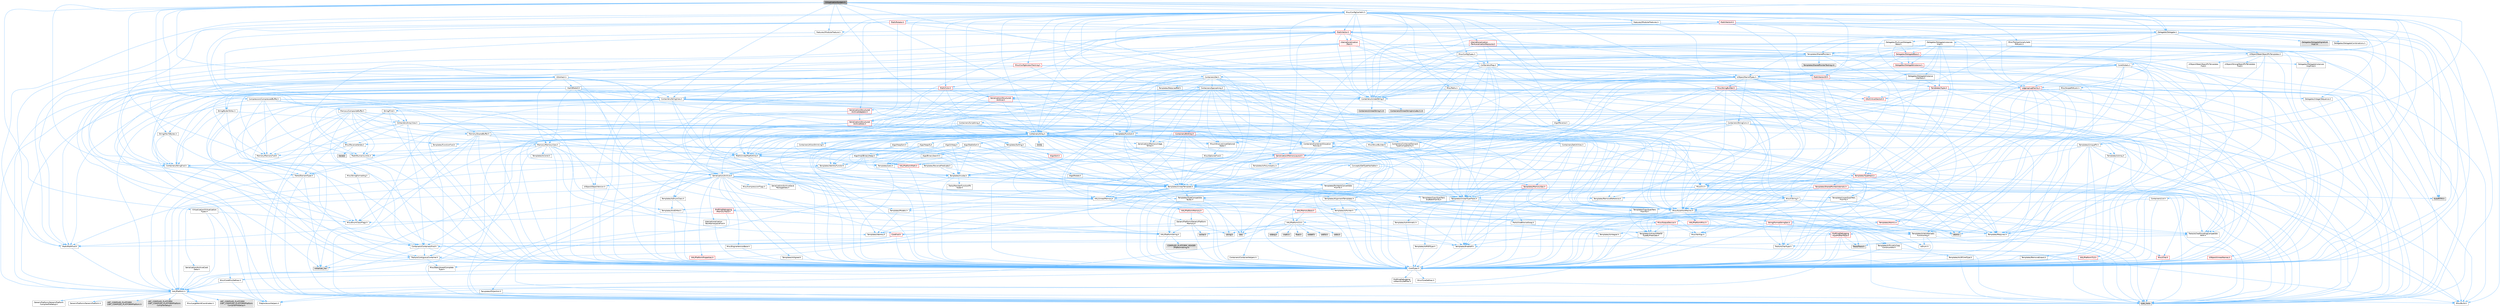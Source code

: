 digraph "VirtualizationSystem.h"
{
 // INTERACTIVE_SVG=YES
 // LATEX_PDF_SIZE
  bgcolor="transparent";
  edge [fontname=Helvetica,fontsize=10,labelfontname=Helvetica,labelfontsize=10];
  node [fontname=Helvetica,fontsize=10,shape=box,height=0.2,width=0.4];
  Node1 [id="Node000001",label="VirtualizationSystem.h",height=0.2,width=0.4,color="gray40", fillcolor="grey60", style="filled", fontcolor="black",tooltip=" "];
  Node1 -> Node2 [id="edge1_Node000001_Node000002",color="steelblue1",style="solid",tooltip=" "];
  Node2 [id="Node000002",label="Compression/CompressedBuffer.h",height=0.2,width=0.4,color="grey40", fillcolor="white", style="filled",URL="$dd/d04/CompressedBuffer_8h.html",tooltip=" "];
  Node2 -> Node3 [id="edge2_Node000002_Node000003",color="steelblue1",style="solid",tooltip=" "];
  Node3 [id="Node000003",label="HAL/Platform.h",height=0.2,width=0.4,color="grey40", fillcolor="white", style="filled",URL="$d9/dd0/Platform_8h.html",tooltip=" "];
  Node3 -> Node4 [id="edge3_Node000003_Node000004",color="steelblue1",style="solid",tooltip=" "];
  Node4 [id="Node000004",label="Misc/Build.h",height=0.2,width=0.4,color="grey40", fillcolor="white", style="filled",URL="$d3/dbb/Build_8h.html",tooltip=" "];
  Node3 -> Node5 [id="edge4_Node000003_Node000005",color="steelblue1",style="solid",tooltip=" "];
  Node5 [id="Node000005",label="Misc/LargeWorldCoordinates.h",height=0.2,width=0.4,color="grey40", fillcolor="white", style="filled",URL="$d2/dcb/LargeWorldCoordinates_8h.html",tooltip=" "];
  Node3 -> Node6 [id="edge5_Node000003_Node000006",color="steelblue1",style="solid",tooltip=" "];
  Node6 [id="Node000006",label="type_traits",height=0.2,width=0.4,color="grey60", fillcolor="#E0E0E0", style="filled",tooltip=" "];
  Node3 -> Node7 [id="edge6_Node000003_Node000007",color="steelblue1",style="solid",tooltip=" "];
  Node7 [id="Node000007",label="PreprocessorHelpers.h",height=0.2,width=0.4,color="grey40", fillcolor="white", style="filled",URL="$db/ddb/PreprocessorHelpers_8h.html",tooltip=" "];
  Node3 -> Node8 [id="edge7_Node000003_Node000008",color="steelblue1",style="solid",tooltip=" "];
  Node8 [id="Node000008",label="UBT_COMPILED_PLATFORM\l/UBT_COMPILED_PLATFORMPlatform\lCompilerPreSetup.h",height=0.2,width=0.4,color="grey60", fillcolor="#E0E0E0", style="filled",tooltip=" "];
  Node3 -> Node9 [id="edge8_Node000003_Node000009",color="steelblue1",style="solid",tooltip=" "];
  Node9 [id="Node000009",label="GenericPlatform/GenericPlatform\lCompilerPreSetup.h",height=0.2,width=0.4,color="grey40", fillcolor="white", style="filled",URL="$d9/dc8/GenericPlatformCompilerPreSetup_8h.html",tooltip=" "];
  Node3 -> Node10 [id="edge9_Node000003_Node000010",color="steelblue1",style="solid",tooltip=" "];
  Node10 [id="Node000010",label="GenericPlatform/GenericPlatform.h",height=0.2,width=0.4,color="grey40", fillcolor="white", style="filled",URL="$d6/d84/GenericPlatform_8h.html",tooltip=" "];
  Node3 -> Node11 [id="edge10_Node000003_Node000011",color="steelblue1",style="solid",tooltip=" "];
  Node11 [id="Node000011",label="UBT_COMPILED_PLATFORM\l/UBT_COMPILED_PLATFORMPlatform.h",height=0.2,width=0.4,color="grey60", fillcolor="#E0E0E0", style="filled",tooltip=" "];
  Node3 -> Node12 [id="edge11_Node000003_Node000012",color="steelblue1",style="solid",tooltip=" "];
  Node12 [id="Node000012",label="UBT_COMPILED_PLATFORM\l/UBT_COMPILED_PLATFORMPlatform\lCompilerSetup.h",height=0.2,width=0.4,color="grey60", fillcolor="#E0E0E0", style="filled",tooltip=" "];
  Node2 -> Node13 [id="edge12_Node000002_Node000013",color="steelblue1",style="solid",tooltip=" "];
  Node13 [id="Node000013",label="Math/NumericLimits.h",height=0.2,width=0.4,color="grey40", fillcolor="white", style="filled",URL="$df/d1b/NumericLimits_8h.html",tooltip=" "];
  Node13 -> Node14 [id="edge13_Node000013_Node000014",color="steelblue1",style="solid",tooltip=" "];
  Node14 [id="Node000014",label="CoreTypes.h",height=0.2,width=0.4,color="grey40", fillcolor="white", style="filled",URL="$dc/dec/CoreTypes_8h.html",tooltip=" "];
  Node14 -> Node3 [id="edge14_Node000014_Node000003",color="steelblue1",style="solid",tooltip=" "];
  Node14 -> Node15 [id="edge15_Node000014_Node000015",color="steelblue1",style="solid",tooltip=" "];
  Node15 [id="Node000015",label="ProfilingDebugging\l/UMemoryDefines.h",height=0.2,width=0.4,color="grey40", fillcolor="white", style="filled",URL="$d2/da2/UMemoryDefines_8h.html",tooltip=" "];
  Node14 -> Node16 [id="edge16_Node000014_Node000016",color="steelblue1",style="solid",tooltip=" "];
  Node16 [id="Node000016",label="Misc/CoreMiscDefines.h",height=0.2,width=0.4,color="grey40", fillcolor="white", style="filled",URL="$da/d38/CoreMiscDefines_8h.html",tooltip=" "];
  Node16 -> Node3 [id="edge17_Node000016_Node000003",color="steelblue1",style="solid",tooltip=" "];
  Node16 -> Node7 [id="edge18_Node000016_Node000007",color="steelblue1",style="solid",tooltip=" "];
  Node14 -> Node17 [id="edge19_Node000014_Node000017",color="steelblue1",style="solid",tooltip=" "];
  Node17 [id="Node000017",label="Misc/CoreDefines.h",height=0.2,width=0.4,color="grey40", fillcolor="white", style="filled",URL="$d3/dd2/CoreDefines_8h.html",tooltip=" "];
  Node2 -> Node18 [id="edge20_Node000002_Node000018",color="steelblue1",style="solid",tooltip=" "];
  Node18 [id="Node000018",label="Memory/CompositeBuffer.h",height=0.2,width=0.4,color="grey40", fillcolor="white", style="filled",URL="$da/d4b/CompositeBuffer_8h.html",tooltip=" "];
  Node18 -> Node19 [id="edge21_Node000018_Node000019",color="steelblue1",style="solid",tooltip=" "];
  Node19 [id="Node000019",label="Containers/Array.h",height=0.2,width=0.4,color="grey40", fillcolor="white", style="filled",URL="$df/dd0/Array_8h.html",tooltip=" "];
  Node19 -> Node14 [id="edge22_Node000019_Node000014",color="steelblue1",style="solid",tooltip=" "];
  Node19 -> Node20 [id="edge23_Node000019_Node000020",color="steelblue1",style="solid",tooltip=" "];
  Node20 [id="Node000020",label="Misc/AssertionMacros.h",height=0.2,width=0.4,color="grey40", fillcolor="white", style="filled",URL="$d0/dfa/AssertionMacros_8h.html",tooltip=" "];
  Node20 -> Node14 [id="edge24_Node000020_Node000014",color="steelblue1",style="solid",tooltip=" "];
  Node20 -> Node3 [id="edge25_Node000020_Node000003",color="steelblue1",style="solid",tooltip=" "];
  Node20 -> Node21 [id="edge26_Node000020_Node000021",color="steelblue1",style="solid",tooltip=" "];
  Node21 [id="Node000021",label="HAL/PlatformMisc.h",height=0.2,width=0.4,color="red", fillcolor="#FFF0F0", style="filled",URL="$d0/df5/PlatformMisc_8h.html",tooltip=" "];
  Node21 -> Node14 [id="edge27_Node000021_Node000014",color="steelblue1",style="solid",tooltip=" "];
  Node21 -> Node48 [id="edge28_Node000021_Node000048",color="steelblue1",style="solid",tooltip=" "];
  Node48 [id="Node000048",label="ProfilingDebugging\l/CpuProfilerTrace.h",height=0.2,width=0.4,color="red", fillcolor="#FFF0F0", style="filled",URL="$da/dcb/CpuProfilerTrace_8h.html",tooltip=" "];
  Node48 -> Node14 [id="edge29_Node000048_Node000014",color="steelblue1",style="solid",tooltip=" "];
  Node48 -> Node29 [id="edge30_Node000048_Node000029",color="steelblue1",style="solid",tooltip=" "];
  Node29 [id="Node000029",label="Containers/ContainersFwd.h",height=0.2,width=0.4,color="grey40", fillcolor="white", style="filled",URL="$d4/d0a/ContainersFwd_8h.html",tooltip=" "];
  Node29 -> Node3 [id="edge31_Node000029_Node000003",color="steelblue1",style="solid",tooltip=" "];
  Node29 -> Node14 [id="edge32_Node000029_Node000014",color="steelblue1",style="solid",tooltip=" "];
  Node29 -> Node26 [id="edge33_Node000029_Node000026",color="steelblue1",style="solid",tooltip=" "];
  Node26 [id="Node000026",label="Traits/IsContiguousContainer.h",height=0.2,width=0.4,color="grey40", fillcolor="white", style="filled",URL="$d5/d3c/IsContiguousContainer_8h.html",tooltip=" "];
  Node26 -> Node14 [id="edge34_Node000026_Node000014",color="steelblue1",style="solid",tooltip=" "];
  Node26 -> Node27 [id="edge35_Node000026_Node000027",color="steelblue1",style="solid",tooltip=" "];
  Node27 [id="Node000027",label="Misc/StaticAssertComplete\lType.h",height=0.2,width=0.4,color="grey40", fillcolor="white", style="filled",URL="$d5/d4e/StaticAssertCompleteType_8h.html",tooltip=" "];
  Node26 -> Node25 [id="edge36_Node000026_Node000025",color="steelblue1",style="solid",tooltip=" "];
  Node25 [id="Node000025",label="initializer_list",height=0.2,width=0.4,color="grey60", fillcolor="#E0E0E0", style="filled",tooltip=" "];
  Node48 -> Node7 [id="edge37_Node000048_Node000007",color="steelblue1",style="solid",tooltip=" "];
  Node48 -> Node4 [id="edge38_Node000048_Node000004",color="steelblue1",style="solid",tooltip=" "];
  Node48 -> Node55 [id="edge39_Node000048_Node000055",color="steelblue1",style="solid",tooltip=" "];
  Node55 [id="Node000055",label="Trace/Trace.h",height=0.2,width=0.4,color="grey60", fillcolor="#E0E0E0", style="filled",tooltip=" "];
  Node20 -> Node7 [id="edge40_Node000020_Node000007",color="steelblue1",style="solid",tooltip=" "];
  Node20 -> Node56 [id="edge41_Node000020_Node000056",color="steelblue1",style="solid",tooltip=" "];
  Node56 [id="Node000056",label="Templates/EnableIf.h",height=0.2,width=0.4,color="grey40", fillcolor="white", style="filled",URL="$d7/d60/EnableIf_8h.html",tooltip=" "];
  Node56 -> Node14 [id="edge42_Node000056_Node000014",color="steelblue1",style="solid",tooltip=" "];
  Node20 -> Node57 [id="edge43_Node000020_Node000057",color="steelblue1",style="solid",tooltip=" "];
  Node57 [id="Node000057",label="Templates/IsArrayOrRefOf\lTypeByPredicate.h",height=0.2,width=0.4,color="grey40", fillcolor="white", style="filled",URL="$d6/da1/IsArrayOrRefOfTypeByPredicate_8h.html",tooltip=" "];
  Node57 -> Node14 [id="edge44_Node000057_Node000014",color="steelblue1",style="solid",tooltip=" "];
  Node20 -> Node58 [id="edge45_Node000020_Node000058",color="steelblue1",style="solid",tooltip=" "];
  Node58 [id="Node000058",label="Templates/IsValidVariadic\lFunctionArg.h",height=0.2,width=0.4,color="grey40", fillcolor="white", style="filled",URL="$d0/dc8/IsValidVariadicFunctionArg_8h.html",tooltip=" "];
  Node58 -> Node14 [id="edge46_Node000058_Node000014",color="steelblue1",style="solid",tooltip=" "];
  Node58 -> Node59 [id="edge47_Node000058_Node000059",color="steelblue1",style="solid",tooltip=" "];
  Node59 [id="Node000059",label="IsEnum.h",height=0.2,width=0.4,color="grey40", fillcolor="white", style="filled",URL="$d4/de5/IsEnum_8h.html",tooltip=" "];
  Node58 -> Node6 [id="edge48_Node000058_Node000006",color="steelblue1",style="solid",tooltip=" "];
  Node20 -> Node60 [id="edge49_Node000020_Node000060",color="steelblue1",style="solid",tooltip=" "];
  Node60 [id="Node000060",label="Traits/IsCharEncodingCompatible\lWith.h",height=0.2,width=0.4,color="grey40", fillcolor="white", style="filled",URL="$df/dd1/IsCharEncodingCompatibleWith_8h.html",tooltip=" "];
  Node60 -> Node6 [id="edge50_Node000060_Node000006",color="steelblue1",style="solid",tooltip=" "];
  Node60 -> Node61 [id="edge51_Node000060_Node000061",color="steelblue1",style="solid",tooltip=" "];
  Node61 [id="Node000061",label="Traits/IsCharType.h",height=0.2,width=0.4,color="grey40", fillcolor="white", style="filled",URL="$db/d51/IsCharType_8h.html",tooltip=" "];
  Node61 -> Node14 [id="edge52_Node000061_Node000014",color="steelblue1",style="solid",tooltip=" "];
  Node20 -> Node62 [id="edge53_Node000020_Node000062",color="steelblue1",style="solid",tooltip=" "];
  Node62 [id="Node000062",label="Misc/VarArgs.h",height=0.2,width=0.4,color="grey40", fillcolor="white", style="filled",URL="$d5/d6f/VarArgs_8h.html",tooltip=" "];
  Node62 -> Node14 [id="edge54_Node000062_Node000014",color="steelblue1",style="solid",tooltip=" "];
  Node20 -> Node63 [id="edge55_Node000020_Node000063",color="steelblue1",style="solid",tooltip=" "];
  Node63 [id="Node000063",label="String/FormatStringSan.h",height=0.2,width=0.4,color="red", fillcolor="#FFF0F0", style="filled",URL="$d3/d8b/FormatStringSan_8h.html",tooltip=" "];
  Node63 -> Node6 [id="edge56_Node000063_Node000006",color="steelblue1",style="solid",tooltip=" "];
  Node63 -> Node14 [id="edge57_Node000063_Node000014",color="steelblue1",style="solid",tooltip=" "];
  Node63 -> Node64 [id="edge58_Node000063_Node000064",color="steelblue1",style="solid",tooltip=" "];
  Node64 [id="Node000064",label="Templates/Requires.h",height=0.2,width=0.4,color="grey40", fillcolor="white", style="filled",URL="$dc/d96/Requires_8h.html",tooltip=" "];
  Node64 -> Node56 [id="edge59_Node000064_Node000056",color="steelblue1",style="solid",tooltip=" "];
  Node64 -> Node6 [id="edge60_Node000064_Node000006",color="steelblue1",style="solid",tooltip=" "];
  Node63 -> Node65 [id="edge61_Node000063_Node000065",color="steelblue1",style="solid",tooltip=" "];
  Node65 [id="Node000065",label="Templates/Identity.h",height=0.2,width=0.4,color="grey40", fillcolor="white", style="filled",URL="$d0/dd5/Identity_8h.html",tooltip=" "];
  Node63 -> Node58 [id="edge62_Node000063_Node000058",color="steelblue1",style="solid",tooltip=" "];
  Node63 -> Node61 [id="edge63_Node000063_Node000061",color="steelblue1",style="solid",tooltip=" "];
  Node63 -> Node29 [id="edge64_Node000063_Node000029",color="steelblue1",style="solid",tooltip=" "];
  Node20 -> Node69 [id="edge65_Node000020_Node000069",color="steelblue1",style="solid",tooltip=" "];
  Node69 [id="Node000069",label="atomic",height=0.2,width=0.4,color="grey60", fillcolor="#E0E0E0", style="filled",tooltip=" "];
  Node19 -> Node70 [id="edge66_Node000019_Node000070",color="steelblue1",style="solid",tooltip=" "];
  Node70 [id="Node000070",label="Misc/IntrusiveUnsetOptional\lState.h",height=0.2,width=0.4,color="grey40", fillcolor="white", style="filled",URL="$d2/d0a/IntrusiveUnsetOptionalState_8h.html",tooltip=" "];
  Node70 -> Node71 [id="edge67_Node000070_Node000071",color="steelblue1",style="solid",tooltip=" "];
  Node71 [id="Node000071",label="Misc/OptionalFwd.h",height=0.2,width=0.4,color="grey40", fillcolor="white", style="filled",URL="$dc/d50/OptionalFwd_8h.html",tooltip=" "];
  Node19 -> Node72 [id="edge68_Node000019_Node000072",color="steelblue1",style="solid",tooltip=" "];
  Node72 [id="Node000072",label="Misc/ReverseIterate.h",height=0.2,width=0.4,color="grey40", fillcolor="white", style="filled",URL="$db/de3/ReverseIterate_8h.html",tooltip=" "];
  Node72 -> Node3 [id="edge69_Node000072_Node000003",color="steelblue1",style="solid",tooltip=" "];
  Node72 -> Node73 [id="edge70_Node000072_Node000073",color="steelblue1",style="solid",tooltip=" "];
  Node73 [id="Node000073",label="iterator",height=0.2,width=0.4,color="grey60", fillcolor="#E0E0E0", style="filled",tooltip=" "];
  Node19 -> Node74 [id="edge71_Node000019_Node000074",color="steelblue1",style="solid",tooltip=" "];
  Node74 [id="Node000074",label="HAL/UnrealMemory.h",height=0.2,width=0.4,color="grey40", fillcolor="white", style="filled",URL="$d9/d96/UnrealMemory_8h.html",tooltip=" "];
  Node74 -> Node14 [id="edge72_Node000074_Node000014",color="steelblue1",style="solid",tooltip=" "];
  Node74 -> Node75 [id="edge73_Node000074_Node000075",color="steelblue1",style="solid",tooltip=" "];
  Node75 [id="Node000075",label="GenericPlatform/GenericPlatform\lMemory.h",height=0.2,width=0.4,color="grey40", fillcolor="white", style="filled",URL="$dd/d22/GenericPlatformMemory_8h.html",tooltip=" "];
  Node75 -> Node28 [id="edge74_Node000075_Node000028",color="steelblue1",style="solid",tooltip=" "];
  Node28 [id="Node000028",label="CoreFwd.h",height=0.2,width=0.4,color="red", fillcolor="#FFF0F0", style="filled",URL="$d1/d1e/CoreFwd_8h.html",tooltip=" "];
  Node28 -> Node14 [id="edge75_Node000028_Node000014",color="steelblue1",style="solid",tooltip=" "];
  Node28 -> Node29 [id="edge76_Node000028_Node000029",color="steelblue1",style="solid",tooltip=" "];
  Node28 -> Node30 [id="edge77_Node000028_Node000030",color="steelblue1",style="solid",tooltip=" "];
  Node30 [id="Node000030",label="Math/MathFwd.h",height=0.2,width=0.4,color="grey40", fillcolor="white", style="filled",URL="$d2/d10/MathFwd_8h.html",tooltip=" "];
  Node30 -> Node3 [id="edge78_Node000030_Node000003",color="steelblue1",style="solid",tooltip=" "];
  Node75 -> Node14 [id="edge79_Node000075_Node000014",color="steelblue1",style="solid",tooltip=" "];
  Node75 -> Node76 [id="edge80_Node000075_Node000076",color="steelblue1",style="solid",tooltip=" "];
  Node76 [id="Node000076",label="HAL/PlatformString.h",height=0.2,width=0.4,color="grey40", fillcolor="white", style="filled",URL="$db/db5/PlatformString_8h.html",tooltip=" "];
  Node76 -> Node14 [id="edge81_Node000076_Node000014",color="steelblue1",style="solid",tooltip=" "];
  Node76 -> Node77 [id="edge82_Node000076_Node000077",color="steelblue1",style="solid",tooltip=" "];
  Node77 [id="Node000077",label="COMPILED_PLATFORM_HEADER\l(PlatformString.h)",height=0.2,width=0.4,color="grey60", fillcolor="#E0E0E0", style="filled",tooltip=" "];
  Node75 -> Node42 [id="edge83_Node000075_Node000042",color="steelblue1",style="solid",tooltip=" "];
  Node42 [id="Node000042",label="string.h",height=0.2,width=0.4,color="grey60", fillcolor="#E0E0E0", style="filled",tooltip=" "];
  Node75 -> Node35 [id="edge84_Node000075_Node000035",color="steelblue1",style="solid",tooltip=" "];
  Node35 [id="Node000035",label="wchar.h",height=0.2,width=0.4,color="grey60", fillcolor="#E0E0E0", style="filled",tooltip=" "];
  Node74 -> Node78 [id="edge85_Node000074_Node000078",color="steelblue1",style="solid",tooltip=" "];
  Node78 [id="Node000078",label="HAL/MemoryBase.h",height=0.2,width=0.4,color="red", fillcolor="#FFF0F0", style="filled",URL="$d6/d9f/MemoryBase_8h.html",tooltip=" "];
  Node78 -> Node14 [id="edge86_Node000078_Node000014",color="steelblue1",style="solid",tooltip=" "];
  Node78 -> Node33 [id="edge87_Node000078_Node000033",color="steelblue1",style="solid",tooltip=" "];
  Node33 [id="Node000033",label="HAL/PlatformCrt.h",height=0.2,width=0.4,color="grey40", fillcolor="white", style="filled",URL="$d8/d75/PlatformCrt_8h.html",tooltip=" "];
  Node33 -> Node34 [id="edge88_Node000033_Node000034",color="steelblue1",style="solid",tooltip=" "];
  Node34 [id="Node000034",label="new",height=0.2,width=0.4,color="grey60", fillcolor="#E0E0E0", style="filled",tooltip=" "];
  Node33 -> Node35 [id="edge89_Node000033_Node000035",color="steelblue1",style="solid",tooltip=" "];
  Node33 -> Node36 [id="edge90_Node000033_Node000036",color="steelblue1",style="solid",tooltip=" "];
  Node36 [id="Node000036",label="stddef.h",height=0.2,width=0.4,color="grey60", fillcolor="#E0E0E0", style="filled",tooltip=" "];
  Node33 -> Node37 [id="edge91_Node000033_Node000037",color="steelblue1",style="solid",tooltip=" "];
  Node37 [id="Node000037",label="stdlib.h",height=0.2,width=0.4,color="grey60", fillcolor="#E0E0E0", style="filled",tooltip=" "];
  Node33 -> Node38 [id="edge92_Node000033_Node000038",color="steelblue1",style="solid",tooltip=" "];
  Node38 [id="Node000038",label="stdio.h",height=0.2,width=0.4,color="grey60", fillcolor="#E0E0E0", style="filled",tooltip=" "];
  Node33 -> Node39 [id="edge93_Node000033_Node000039",color="steelblue1",style="solid",tooltip=" "];
  Node39 [id="Node000039",label="stdarg.h",height=0.2,width=0.4,color="grey60", fillcolor="#E0E0E0", style="filled",tooltip=" "];
  Node33 -> Node40 [id="edge94_Node000033_Node000040",color="steelblue1",style="solid",tooltip=" "];
  Node40 [id="Node000040",label="math.h",height=0.2,width=0.4,color="grey60", fillcolor="#E0E0E0", style="filled",tooltip=" "];
  Node33 -> Node41 [id="edge95_Node000033_Node000041",color="steelblue1",style="solid",tooltip=" "];
  Node41 [id="Node000041",label="float.h",height=0.2,width=0.4,color="grey60", fillcolor="#E0E0E0", style="filled",tooltip=" "];
  Node33 -> Node42 [id="edge96_Node000033_Node000042",color="steelblue1",style="solid",tooltip=" "];
  Node78 -> Node80 [id="edge97_Node000078_Node000080",color="steelblue1",style="solid",tooltip=" "];
  Node80 [id="Node000080",label="Misc/OutputDevice.h",height=0.2,width=0.4,color="red", fillcolor="#FFF0F0", style="filled",URL="$d7/d32/OutputDevice_8h.html",tooltip=" "];
  Node80 -> Node28 [id="edge98_Node000080_Node000028",color="steelblue1",style="solid",tooltip=" "];
  Node80 -> Node14 [id="edge99_Node000080_Node000014",color="steelblue1",style="solid",tooltip=" "];
  Node80 -> Node62 [id="edge100_Node000080_Node000062",color="steelblue1",style="solid",tooltip=" "];
  Node80 -> Node57 [id="edge101_Node000080_Node000057",color="steelblue1",style="solid",tooltip=" "];
  Node80 -> Node58 [id="edge102_Node000080_Node000058",color="steelblue1",style="solid",tooltip=" "];
  Node80 -> Node60 [id="edge103_Node000080_Node000060",color="steelblue1",style="solid",tooltip=" "];
  Node78 -> Node82 [id="edge104_Node000078_Node000082",color="steelblue1",style="solid",tooltip=" "];
  Node82 [id="Node000082",label="Templates/Atomic.h",height=0.2,width=0.4,color="red", fillcolor="#FFF0F0", style="filled",URL="$d3/d91/Atomic_8h.html",tooltip=" "];
  Node82 -> Node85 [id="edge105_Node000082_Node000085",color="steelblue1",style="solid",tooltip=" "];
  Node85 [id="Node000085",label="Templates/IsIntegral.h",height=0.2,width=0.4,color="grey40", fillcolor="white", style="filled",URL="$da/d64/IsIntegral_8h.html",tooltip=" "];
  Node85 -> Node14 [id="edge106_Node000085_Node000014",color="steelblue1",style="solid",tooltip=" "];
  Node82 -> Node69 [id="edge107_Node000082_Node000069",color="steelblue1",style="solid",tooltip=" "];
  Node74 -> Node91 [id="edge108_Node000074_Node000091",color="steelblue1",style="solid",tooltip=" "];
  Node91 [id="Node000091",label="HAL/PlatformMemory.h",height=0.2,width=0.4,color="red", fillcolor="#FFF0F0", style="filled",URL="$de/d68/PlatformMemory_8h.html",tooltip=" "];
  Node91 -> Node14 [id="edge109_Node000091_Node000014",color="steelblue1",style="solid",tooltip=" "];
  Node91 -> Node75 [id="edge110_Node000091_Node000075",color="steelblue1",style="solid",tooltip=" "];
  Node74 -> Node93 [id="edge111_Node000074_Node000093",color="steelblue1",style="solid",tooltip=" "];
  Node93 [id="Node000093",label="ProfilingDebugging\l/MemoryTrace.h",height=0.2,width=0.4,color="red", fillcolor="#FFF0F0", style="filled",URL="$da/dd7/MemoryTrace_8h.html",tooltip=" "];
  Node93 -> Node3 [id="edge112_Node000093_Node000003",color="steelblue1",style="solid",tooltip=" "];
  Node93 -> Node44 [id="edge113_Node000093_Node000044",color="steelblue1",style="solid",tooltip=" "];
  Node44 [id="Node000044",label="Misc/EnumClassFlags.h",height=0.2,width=0.4,color="grey40", fillcolor="white", style="filled",URL="$d8/de7/EnumClassFlags_8h.html",tooltip=" "];
  Node93 -> Node55 [id="edge114_Node000093_Node000055",color="steelblue1",style="solid",tooltip=" "];
  Node74 -> Node94 [id="edge115_Node000074_Node000094",color="steelblue1",style="solid",tooltip=" "];
  Node94 [id="Node000094",label="Templates/IsPointer.h",height=0.2,width=0.4,color="grey40", fillcolor="white", style="filled",URL="$d7/d05/IsPointer_8h.html",tooltip=" "];
  Node94 -> Node14 [id="edge116_Node000094_Node000014",color="steelblue1",style="solid",tooltip=" "];
  Node19 -> Node95 [id="edge117_Node000019_Node000095",color="steelblue1",style="solid",tooltip=" "];
  Node95 [id="Node000095",label="Templates/UnrealTypeTraits.h",height=0.2,width=0.4,color="grey40", fillcolor="white", style="filled",URL="$d2/d2d/UnrealTypeTraits_8h.html",tooltip=" "];
  Node95 -> Node14 [id="edge118_Node000095_Node000014",color="steelblue1",style="solid",tooltip=" "];
  Node95 -> Node94 [id="edge119_Node000095_Node000094",color="steelblue1",style="solid",tooltip=" "];
  Node95 -> Node20 [id="edge120_Node000095_Node000020",color="steelblue1",style="solid",tooltip=" "];
  Node95 -> Node87 [id="edge121_Node000095_Node000087",color="steelblue1",style="solid",tooltip=" "];
  Node87 [id="Node000087",label="Templates/AndOrNot.h",height=0.2,width=0.4,color="grey40", fillcolor="white", style="filled",URL="$db/d0a/AndOrNot_8h.html",tooltip=" "];
  Node87 -> Node14 [id="edge122_Node000087_Node000014",color="steelblue1",style="solid",tooltip=" "];
  Node95 -> Node56 [id="edge123_Node000095_Node000056",color="steelblue1",style="solid",tooltip=" "];
  Node95 -> Node96 [id="edge124_Node000095_Node000096",color="steelblue1",style="solid",tooltip=" "];
  Node96 [id="Node000096",label="Templates/IsArithmetic.h",height=0.2,width=0.4,color="grey40", fillcolor="white", style="filled",URL="$d2/d5d/IsArithmetic_8h.html",tooltip=" "];
  Node96 -> Node14 [id="edge125_Node000096_Node000014",color="steelblue1",style="solid",tooltip=" "];
  Node95 -> Node59 [id="edge126_Node000095_Node000059",color="steelblue1",style="solid",tooltip=" "];
  Node95 -> Node97 [id="edge127_Node000095_Node000097",color="steelblue1",style="solid",tooltip=" "];
  Node97 [id="Node000097",label="Templates/Models.h",height=0.2,width=0.4,color="grey40", fillcolor="white", style="filled",URL="$d3/d0c/Models_8h.html",tooltip=" "];
  Node97 -> Node65 [id="edge128_Node000097_Node000065",color="steelblue1",style="solid",tooltip=" "];
  Node95 -> Node98 [id="edge129_Node000095_Node000098",color="steelblue1",style="solid",tooltip=" "];
  Node98 [id="Node000098",label="Templates/IsPODType.h",height=0.2,width=0.4,color="grey40", fillcolor="white", style="filled",URL="$d7/db1/IsPODType_8h.html",tooltip=" "];
  Node98 -> Node14 [id="edge130_Node000098_Node000014",color="steelblue1",style="solid",tooltip=" "];
  Node95 -> Node99 [id="edge131_Node000095_Node000099",color="steelblue1",style="solid",tooltip=" "];
  Node99 [id="Node000099",label="Templates/IsUECoreType.h",height=0.2,width=0.4,color="grey40", fillcolor="white", style="filled",URL="$d1/db8/IsUECoreType_8h.html",tooltip=" "];
  Node99 -> Node14 [id="edge132_Node000099_Node000014",color="steelblue1",style="solid",tooltip=" "];
  Node99 -> Node6 [id="edge133_Node000099_Node000006",color="steelblue1",style="solid",tooltip=" "];
  Node95 -> Node88 [id="edge134_Node000095_Node000088",color="steelblue1",style="solid",tooltip=" "];
  Node88 [id="Node000088",label="Templates/IsTriviallyCopy\lConstructible.h",height=0.2,width=0.4,color="grey40", fillcolor="white", style="filled",URL="$d3/d78/IsTriviallyCopyConstructible_8h.html",tooltip=" "];
  Node88 -> Node14 [id="edge135_Node000088_Node000014",color="steelblue1",style="solid",tooltip=" "];
  Node88 -> Node6 [id="edge136_Node000088_Node000006",color="steelblue1",style="solid",tooltip=" "];
  Node19 -> Node100 [id="edge137_Node000019_Node000100",color="steelblue1",style="solid",tooltip=" "];
  Node100 [id="Node000100",label="Templates/UnrealTemplate.h",height=0.2,width=0.4,color="grey40", fillcolor="white", style="filled",URL="$d4/d24/UnrealTemplate_8h.html",tooltip=" "];
  Node100 -> Node14 [id="edge138_Node000100_Node000014",color="steelblue1",style="solid",tooltip=" "];
  Node100 -> Node94 [id="edge139_Node000100_Node000094",color="steelblue1",style="solid",tooltip=" "];
  Node100 -> Node74 [id="edge140_Node000100_Node000074",color="steelblue1",style="solid",tooltip=" "];
  Node100 -> Node101 [id="edge141_Node000100_Node000101",color="steelblue1",style="solid",tooltip=" "];
  Node101 [id="Node000101",label="Templates/CopyQualifiers\lAndRefsFromTo.h",height=0.2,width=0.4,color="grey40", fillcolor="white", style="filled",URL="$d3/db3/CopyQualifiersAndRefsFromTo_8h.html",tooltip=" "];
  Node101 -> Node102 [id="edge142_Node000101_Node000102",color="steelblue1",style="solid",tooltip=" "];
  Node102 [id="Node000102",label="Templates/CopyQualifiers\lFromTo.h",height=0.2,width=0.4,color="grey40", fillcolor="white", style="filled",URL="$d5/db4/CopyQualifiersFromTo_8h.html",tooltip=" "];
  Node100 -> Node95 [id="edge143_Node000100_Node000095",color="steelblue1",style="solid",tooltip=" "];
  Node100 -> Node103 [id="edge144_Node000100_Node000103",color="steelblue1",style="solid",tooltip=" "];
  Node103 [id="Node000103",label="Templates/RemoveReference.h",height=0.2,width=0.4,color="grey40", fillcolor="white", style="filled",URL="$da/dbe/RemoveReference_8h.html",tooltip=" "];
  Node103 -> Node14 [id="edge145_Node000103_Node000014",color="steelblue1",style="solid",tooltip=" "];
  Node100 -> Node64 [id="edge146_Node000100_Node000064",color="steelblue1",style="solid",tooltip=" "];
  Node100 -> Node104 [id="edge147_Node000100_Node000104",color="steelblue1",style="solid",tooltip=" "];
  Node104 [id="Node000104",label="Templates/TypeCompatible\lBytes.h",height=0.2,width=0.4,color="grey40", fillcolor="white", style="filled",URL="$df/d0a/TypeCompatibleBytes_8h.html",tooltip=" "];
  Node104 -> Node14 [id="edge148_Node000104_Node000014",color="steelblue1",style="solid",tooltip=" "];
  Node104 -> Node42 [id="edge149_Node000104_Node000042",color="steelblue1",style="solid",tooltip=" "];
  Node104 -> Node34 [id="edge150_Node000104_Node000034",color="steelblue1",style="solid",tooltip=" "];
  Node104 -> Node6 [id="edge151_Node000104_Node000006",color="steelblue1",style="solid",tooltip=" "];
  Node100 -> Node65 [id="edge152_Node000100_Node000065",color="steelblue1",style="solid",tooltip=" "];
  Node100 -> Node26 [id="edge153_Node000100_Node000026",color="steelblue1",style="solid",tooltip=" "];
  Node100 -> Node105 [id="edge154_Node000100_Node000105",color="steelblue1",style="solid",tooltip=" "];
  Node105 [id="Node000105",label="Traits/UseBitwiseSwap.h",height=0.2,width=0.4,color="grey40", fillcolor="white", style="filled",URL="$db/df3/UseBitwiseSwap_8h.html",tooltip=" "];
  Node105 -> Node14 [id="edge155_Node000105_Node000014",color="steelblue1",style="solid",tooltip=" "];
  Node105 -> Node6 [id="edge156_Node000105_Node000006",color="steelblue1",style="solid",tooltip=" "];
  Node100 -> Node6 [id="edge157_Node000100_Node000006",color="steelblue1",style="solid",tooltip=" "];
  Node19 -> Node106 [id="edge158_Node000019_Node000106",color="steelblue1",style="solid",tooltip=" "];
  Node106 [id="Node000106",label="Containers/AllowShrinking.h",height=0.2,width=0.4,color="grey40", fillcolor="white", style="filled",URL="$d7/d1a/AllowShrinking_8h.html",tooltip=" "];
  Node106 -> Node14 [id="edge159_Node000106_Node000014",color="steelblue1",style="solid",tooltip=" "];
  Node19 -> Node107 [id="edge160_Node000019_Node000107",color="steelblue1",style="solid",tooltip=" "];
  Node107 [id="Node000107",label="Containers/ContainerAllocation\lPolicies.h",height=0.2,width=0.4,color="grey40", fillcolor="white", style="filled",URL="$d7/dff/ContainerAllocationPolicies_8h.html",tooltip=" "];
  Node107 -> Node14 [id="edge161_Node000107_Node000014",color="steelblue1",style="solid",tooltip=" "];
  Node107 -> Node108 [id="edge162_Node000107_Node000108",color="steelblue1",style="solid",tooltip=" "];
  Node108 [id="Node000108",label="Containers/ContainerHelpers.h",height=0.2,width=0.4,color="grey40", fillcolor="white", style="filled",URL="$d7/d33/ContainerHelpers_8h.html",tooltip=" "];
  Node108 -> Node14 [id="edge163_Node000108_Node000014",color="steelblue1",style="solid",tooltip=" "];
  Node107 -> Node107 [id="edge164_Node000107_Node000107",color="steelblue1",style="solid",tooltip=" "];
  Node107 -> Node109 [id="edge165_Node000107_Node000109",color="steelblue1",style="solid",tooltip=" "];
  Node109 [id="Node000109",label="HAL/PlatformMath.h",height=0.2,width=0.4,color="red", fillcolor="#FFF0F0", style="filled",URL="$dc/d53/PlatformMath_8h.html",tooltip=" "];
  Node109 -> Node14 [id="edge166_Node000109_Node000014",color="steelblue1",style="solid",tooltip=" "];
  Node107 -> Node74 [id="edge167_Node000107_Node000074",color="steelblue1",style="solid",tooltip=" "];
  Node107 -> Node13 [id="edge168_Node000107_Node000013",color="steelblue1",style="solid",tooltip=" "];
  Node107 -> Node20 [id="edge169_Node000107_Node000020",color="steelblue1",style="solid",tooltip=" "];
  Node107 -> Node117 [id="edge170_Node000107_Node000117",color="steelblue1",style="solid",tooltip=" "];
  Node117 [id="Node000117",label="Templates/IsPolymorphic.h",height=0.2,width=0.4,color="grey40", fillcolor="white", style="filled",URL="$dc/d20/IsPolymorphic_8h.html",tooltip=" "];
  Node107 -> Node118 [id="edge171_Node000107_Node000118",color="steelblue1",style="solid",tooltip=" "];
  Node118 [id="Node000118",label="Templates/MemoryOps.h",height=0.2,width=0.4,color="red", fillcolor="#FFF0F0", style="filled",URL="$db/dea/MemoryOps_8h.html",tooltip=" "];
  Node118 -> Node14 [id="edge172_Node000118_Node000014",color="steelblue1",style="solid",tooltip=" "];
  Node118 -> Node74 [id="edge173_Node000118_Node000074",color="steelblue1",style="solid",tooltip=" "];
  Node118 -> Node88 [id="edge174_Node000118_Node000088",color="steelblue1",style="solid",tooltip=" "];
  Node118 -> Node64 [id="edge175_Node000118_Node000064",color="steelblue1",style="solid",tooltip=" "];
  Node118 -> Node95 [id="edge176_Node000118_Node000095",color="steelblue1",style="solid",tooltip=" "];
  Node118 -> Node105 [id="edge177_Node000118_Node000105",color="steelblue1",style="solid",tooltip=" "];
  Node118 -> Node34 [id="edge178_Node000118_Node000034",color="steelblue1",style="solid",tooltip=" "];
  Node118 -> Node6 [id="edge179_Node000118_Node000006",color="steelblue1",style="solid",tooltip=" "];
  Node107 -> Node104 [id="edge180_Node000107_Node000104",color="steelblue1",style="solid",tooltip=" "];
  Node107 -> Node6 [id="edge181_Node000107_Node000006",color="steelblue1",style="solid",tooltip=" "];
  Node19 -> Node119 [id="edge182_Node000019_Node000119",color="steelblue1",style="solid",tooltip=" "];
  Node119 [id="Node000119",label="Containers/ContainerElement\lTypeCompatibility.h",height=0.2,width=0.4,color="grey40", fillcolor="white", style="filled",URL="$df/ddf/ContainerElementTypeCompatibility_8h.html",tooltip=" "];
  Node119 -> Node14 [id="edge183_Node000119_Node000014",color="steelblue1",style="solid",tooltip=" "];
  Node119 -> Node95 [id="edge184_Node000119_Node000095",color="steelblue1",style="solid",tooltip=" "];
  Node19 -> Node120 [id="edge185_Node000019_Node000120",color="steelblue1",style="solid",tooltip=" "];
  Node120 [id="Node000120",label="Serialization/Archive.h",height=0.2,width=0.4,color="grey40", fillcolor="white", style="filled",URL="$d7/d3b/Archive_8h.html",tooltip=" "];
  Node120 -> Node28 [id="edge186_Node000120_Node000028",color="steelblue1",style="solid",tooltip=" "];
  Node120 -> Node14 [id="edge187_Node000120_Node000014",color="steelblue1",style="solid",tooltip=" "];
  Node120 -> Node121 [id="edge188_Node000120_Node000121",color="steelblue1",style="solid",tooltip=" "];
  Node121 [id="Node000121",label="HAL/PlatformProperties.h",height=0.2,width=0.4,color="red", fillcolor="#FFF0F0", style="filled",URL="$d9/db0/PlatformProperties_8h.html",tooltip=" "];
  Node121 -> Node14 [id="edge189_Node000121_Node000014",color="steelblue1",style="solid",tooltip=" "];
  Node120 -> Node124 [id="edge190_Node000120_Node000124",color="steelblue1",style="solid",tooltip=" "];
  Node124 [id="Node000124",label="Internationalization\l/TextNamespaceFwd.h",height=0.2,width=0.4,color="grey40", fillcolor="white", style="filled",URL="$d8/d97/TextNamespaceFwd_8h.html",tooltip=" "];
  Node124 -> Node14 [id="edge191_Node000124_Node000014",color="steelblue1",style="solid",tooltip=" "];
  Node120 -> Node30 [id="edge192_Node000120_Node000030",color="steelblue1",style="solid",tooltip=" "];
  Node120 -> Node20 [id="edge193_Node000120_Node000020",color="steelblue1",style="solid",tooltip=" "];
  Node120 -> Node4 [id="edge194_Node000120_Node000004",color="steelblue1",style="solid",tooltip=" "];
  Node120 -> Node43 [id="edge195_Node000120_Node000043",color="steelblue1",style="solid",tooltip=" "];
  Node43 [id="Node000043",label="Misc/CompressionFlags.h",height=0.2,width=0.4,color="grey40", fillcolor="white", style="filled",URL="$d9/d76/CompressionFlags_8h.html",tooltip=" "];
  Node120 -> Node125 [id="edge196_Node000120_Node000125",color="steelblue1",style="solid",tooltip=" "];
  Node125 [id="Node000125",label="Misc/EngineVersionBase.h",height=0.2,width=0.4,color="grey40", fillcolor="white", style="filled",URL="$d5/d2b/EngineVersionBase_8h.html",tooltip=" "];
  Node125 -> Node14 [id="edge197_Node000125_Node000014",color="steelblue1",style="solid",tooltip=" "];
  Node120 -> Node62 [id="edge198_Node000120_Node000062",color="steelblue1",style="solid",tooltip=" "];
  Node120 -> Node126 [id="edge199_Node000120_Node000126",color="steelblue1",style="solid",tooltip=" "];
  Node126 [id="Node000126",label="Serialization/ArchiveCook\lData.h",height=0.2,width=0.4,color="grey40", fillcolor="white", style="filled",URL="$dc/db6/ArchiveCookData_8h.html",tooltip=" "];
  Node126 -> Node3 [id="edge200_Node000126_Node000003",color="steelblue1",style="solid",tooltip=" "];
  Node120 -> Node127 [id="edge201_Node000120_Node000127",color="steelblue1",style="solid",tooltip=" "];
  Node127 [id="Node000127",label="Serialization/ArchiveSave\lPackageData.h",height=0.2,width=0.4,color="grey40", fillcolor="white", style="filled",URL="$d1/d37/ArchiveSavePackageData_8h.html",tooltip=" "];
  Node120 -> Node56 [id="edge202_Node000120_Node000056",color="steelblue1",style="solid",tooltip=" "];
  Node120 -> Node57 [id="edge203_Node000120_Node000057",color="steelblue1",style="solid",tooltip=" "];
  Node120 -> Node128 [id="edge204_Node000120_Node000128",color="steelblue1",style="solid",tooltip=" "];
  Node128 [id="Node000128",label="Templates/IsEnumClass.h",height=0.2,width=0.4,color="grey40", fillcolor="white", style="filled",URL="$d7/d15/IsEnumClass_8h.html",tooltip=" "];
  Node128 -> Node14 [id="edge205_Node000128_Node000014",color="steelblue1",style="solid",tooltip=" "];
  Node128 -> Node87 [id="edge206_Node000128_Node000087",color="steelblue1",style="solid",tooltip=" "];
  Node120 -> Node114 [id="edge207_Node000120_Node000114",color="steelblue1",style="solid",tooltip=" "];
  Node114 [id="Node000114",label="Templates/IsSigned.h",height=0.2,width=0.4,color="grey40", fillcolor="white", style="filled",URL="$d8/dd8/IsSigned_8h.html",tooltip=" "];
  Node114 -> Node14 [id="edge208_Node000114_Node000014",color="steelblue1",style="solid",tooltip=" "];
  Node120 -> Node58 [id="edge209_Node000120_Node000058",color="steelblue1",style="solid",tooltip=" "];
  Node120 -> Node100 [id="edge210_Node000120_Node000100",color="steelblue1",style="solid",tooltip=" "];
  Node120 -> Node60 [id="edge211_Node000120_Node000060",color="steelblue1",style="solid",tooltip=" "];
  Node120 -> Node129 [id="edge212_Node000120_Node000129",color="steelblue1",style="solid",tooltip=" "];
  Node129 [id="Node000129",label="UObject/ObjectVersion.h",height=0.2,width=0.4,color="grey40", fillcolor="white", style="filled",URL="$da/d63/ObjectVersion_8h.html",tooltip=" "];
  Node129 -> Node14 [id="edge213_Node000129_Node000014",color="steelblue1",style="solid",tooltip=" "];
  Node19 -> Node130 [id="edge214_Node000019_Node000130",color="steelblue1",style="solid",tooltip=" "];
  Node130 [id="Node000130",label="Serialization/MemoryImage\lWriter.h",height=0.2,width=0.4,color="grey40", fillcolor="white", style="filled",URL="$d0/d08/MemoryImageWriter_8h.html",tooltip=" "];
  Node130 -> Node14 [id="edge215_Node000130_Node000014",color="steelblue1",style="solid",tooltip=" "];
  Node130 -> Node131 [id="edge216_Node000130_Node000131",color="steelblue1",style="solid",tooltip=" "];
  Node131 [id="Node000131",label="Serialization/MemoryLayout.h",height=0.2,width=0.4,color="red", fillcolor="#FFF0F0", style="filled",URL="$d7/d66/MemoryLayout_8h.html",tooltip=" "];
  Node131 -> Node23 [id="edge217_Node000131_Node000023",color="steelblue1",style="solid",tooltip=" "];
  Node23 [id="Node000023",label="Containers/StringFwd.h",height=0.2,width=0.4,color="grey40", fillcolor="white", style="filled",URL="$df/d37/StringFwd_8h.html",tooltip=" "];
  Node23 -> Node14 [id="edge218_Node000023_Node000014",color="steelblue1",style="solid",tooltip=" "];
  Node23 -> Node24 [id="edge219_Node000023_Node000024",color="steelblue1",style="solid",tooltip=" "];
  Node24 [id="Node000024",label="Traits/ElementType.h",height=0.2,width=0.4,color="grey40", fillcolor="white", style="filled",URL="$d5/d4f/ElementType_8h.html",tooltip=" "];
  Node24 -> Node3 [id="edge220_Node000024_Node000003",color="steelblue1",style="solid",tooltip=" "];
  Node24 -> Node25 [id="edge221_Node000024_Node000025",color="steelblue1",style="solid",tooltip=" "];
  Node24 -> Node6 [id="edge222_Node000024_Node000006",color="steelblue1",style="solid",tooltip=" "];
  Node23 -> Node26 [id="edge223_Node000023_Node000026",color="steelblue1",style="solid",tooltip=" "];
  Node131 -> Node74 [id="edge224_Node000131_Node000074",color="steelblue1",style="solid",tooltip=" "];
  Node131 -> Node56 [id="edge225_Node000131_Node000056",color="steelblue1",style="solid",tooltip=" "];
  Node131 -> Node117 [id="edge226_Node000131_Node000117",color="steelblue1",style="solid",tooltip=" "];
  Node131 -> Node97 [id="edge227_Node000131_Node000097",color="steelblue1",style="solid",tooltip=" "];
  Node131 -> Node100 [id="edge228_Node000131_Node000100",color="steelblue1",style="solid",tooltip=" "];
  Node19 -> Node144 [id="edge229_Node000019_Node000144",color="steelblue1",style="solid",tooltip=" "];
  Node144 [id="Node000144",label="Algo/Heapify.h",height=0.2,width=0.4,color="grey40", fillcolor="white", style="filled",URL="$d0/d2a/Heapify_8h.html",tooltip=" "];
  Node144 -> Node145 [id="edge230_Node000144_Node000145",color="steelblue1",style="solid",tooltip=" "];
  Node145 [id="Node000145",label="Algo/Impl/BinaryHeap.h",height=0.2,width=0.4,color="grey40", fillcolor="white", style="filled",URL="$d7/da3/Algo_2Impl_2BinaryHeap_8h.html",tooltip=" "];
  Node145 -> Node146 [id="edge231_Node000145_Node000146",color="steelblue1",style="solid",tooltip=" "];
  Node146 [id="Node000146",label="Templates/Invoke.h",height=0.2,width=0.4,color="grey40", fillcolor="white", style="filled",URL="$d7/deb/Invoke_8h.html",tooltip=" "];
  Node146 -> Node14 [id="edge232_Node000146_Node000014",color="steelblue1",style="solid",tooltip=" "];
  Node146 -> Node147 [id="edge233_Node000146_Node000147",color="steelblue1",style="solid",tooltip=" "];
  Node147 [id="Node000147",label="Traits/MemberFunctionPtr\lOuter.h",height=0.2,width=0.4,color="grey40", fillcolor="white", style="filled",URL="$db/da7/MemberFunctionPtrOuter_8h.html",tooltip=" "];
  Node146 -> Node100 [id="edge234_Node000146_Node000100",color="steelblue1",style="solid",tooltip=" "];
  Node146 -> Node6 [id="edge235_Node000146_Node000006",color="steelblue1",style="solid",tooltip=" "];
  Node145 -> Node148 [id="edge236_Node000145_Node000148",color="steelblue1",style="solid",tooltip=" "];
  Node148 [id="Node000148",label="Templates/Projection.h",height=0.2,width=0.4,color="grey40", fillcolor="white", style="filled",URL="$d7/df0/Projection_8h.html",tooltip=" "];
  Node148 -> Node6 [id="edge237_Node000148_Node000006",color="steelblue1",style="solid",tooltip=" "];
  Node145 -> Node149 [id="edge238_Node000145_Node000149",color="steelblue1",style="solid",tooltip=" "];
  Node149 [id="Node000149",label="Templates/ReversePredicate.h",height=0.2,width=0.4,color="grey40", fillcolor="white", style="filled",URL="$d8/d28/ReversePredicate_8h.html",tooltip=" "];
  Node149 -> Node146 [id="edge239_Node000149_Node000146",color="steelblue1",style="solid",tooltip=" "];
  Node149 -> Node100 [id="edge240_Node000149_Node000100",color="steelblue1",style="solid",tooltip=" "];
  Node145 -> Node6 [id="edge241_Node000145_Node000006",color="steelblue1",style="solid",tooltip=" "];
  Node144 -> Node150 [id="edge242_Node000144_Node000150",color="steelblue1",style="solid",tooltip=" "];
  Node150 [id="Node000150",label="Templates/IdentityFunctor.h",height=0.2,width=0.4,color="grey40", fillcolor="white", style="filled",URL="$d7/d2e/IdentityFunctor_8h.html",tooltip=" "];
  Node150 -> Node3 [id="edge243_Node000150_Node000003",color="steelblue1",style="solid",tooltip=" "];
  Node144 -> Node146 [id="edge244_Node000144_Node000146",color="steelblue1",style="solid",tooltip=" "];
  Node144 -> Node151 [id="edge245_Node000144_Node000151",color="steelblue1",style="solid",tooltip=" "];
  Node151 [id="Node000151",label="Templates/Less.h",height=0.2,width=0.4,color="grey40", fillcolor="white", style="filled",URL="$de/dc8/Less_8h.html",tooltip=" "];
  Node151 -> Node14 [id="edge246_Node000151_Node000014",color="steelblue1",style="solid",tooltip=" "];
  Node151 -> Node100 [id="edge247_Node000151_Node000100",color="steelblue1",style="solid",tooltip=" "];
  Node144 -> Node100 [id="edge248_Node000144_Node000100",color="steelblue1",style="solid",tooltip=" "];
  Node19 -> Node152 [id="edge249_Node000019_Node000152",color="steelblue1",style="solid",tooltip=" "];
  Node152 [id="Node000152",label="Algo/HeapSort.h",height=0.2,width=0.4,color="grey40", fillcolor="white", style="filled",URL="$d3/d92/HeapSort_8h.html",tooltip=" "];
  Node152 -> Node145 [id="edge250_Node000152_Node000145",color="steelblue1",style="solid",tooltip=" "];
  Node152 -> Node150 [id="edge251_Node000152_Node000150",color="steelblue1",style="solid",tooltip=" "];
  Node152 -> Node151 [id="edge252_Node000152_Node000151",color="steelblue1",style="solid",tooltip=" "];
  Node152 -> Node100 [id="edge253_Node000152_Node000100",color="steelblue1",style="solid",tooltip=" "];
  Node19 -> Node153 [id="edge254_Node000019_Node000153",color="steelblue1",style="solid",tooltip=" "];
  Node153 [id="Node000153",label="Algo/IsHeap.h",height=0.2,width=0.4,color="grey40", fillcolor="white", style="filled",URL="$de/d32/IsHeap_8h.html",tooltip=" "];
  Node153 -> Node145 [id="edge255_Node000153_Node000145",color="steelblue1",style="solid",tooltip=" "];
  Node153 -> Node150 [id="edge256_Node000153_Node000150",color="steelblue1",style="solid",tooltip=" "];
  Node153 -> Node146 [id="edge257_Node000153_Node000146",color="steelblue1",style="solid",tooltip=" "];
  Node153 -> Node151 [id="edge258_Node000153_Node000151",color="steelblue1",style="solid",tooltip=" "];
  Node153 -> Node100 [id="edge259_Node000153_Node000100",color="steelblue1",style="solid",tooltip=" "];
  Node19 -> Node145 [id="edge260_Node000019_Node000145",color="steelblue1",style="solid",tooltip=" "];
  Node19 -> Node154 [id="edge261_Node000019_Node000154",color="steelblue1",style="solid",tooltip=" "];
  Node154 [id="Node000154",label="Algo/StableSort.h",height=0.2,width=0.4,color="grey40", fillcolor="white", style="filled",URL="$d7/d3c/StableSort_8h.html",tooltip=" "];
  Node154 -> Node155 [id="edge262_Node000154_Node000155",color="steelblue1",style="solid",tooltip=" "];
  Node155 [id="Node000155",label="Algo/BinarySearch.h",height=0.2,width=0.4,color="grey40", fillcolor="white", style="filled",URL="$db/db4/BinarySearch_8h.html",tooltip=" "];
  Node155 -> Node150 [id="edge263_Node000155_Node000150",color="steelblue1",style="solid",tooltip=" "];
  Node155 -> Node146 [id="edge264_Node000155_Node000146",color="steelblue1",style="solid",tooltip=" "];
  Node155 -> Node151 [id="edge265_Node000155_Node000151",color="steelblue1",style="solid",tooltip=" "];
  Node154 -> Node156 [id="edge266_Node000154_Node000156",color="steelblue1",style="solid",tooltip=" "];
  Node156 [id="Node000156",label="Algo/Rotate.h",height=0.2,width=0.4,color="grey40", fillcolor="white", style="filled",URL="$dd/da7/Rotate_8h.html",tooltip=" "];
  Node156 -> Node100 [id="edge267_Node000156_Node000100",color="steelblue1",style="solid",tooltip=" "];
  Node154 -> Node150 [id="edge268_Node000154_Node000150",color="steelblue1",style="solid",tooltip=" "];
  Node154 -> Node146 [id="edge269_Node000154_Node000146",color="steelblue1",style="solid",tooltip=" "];
  Node154 -> Node151 [id="edge270_Node000154_Node000151",color="steelblue1",style="solid",tooltip=" "];
  Node154 -> Node100 [id="edge271_Node000154_Node000100",color="steelblue1",style="solid",tooltip=" "];
  Node19 -> Node157 [id="edge272_Node000019_Node000157",color="steelblue1",style="solid",tooltip=" "];
  Node157 [id="Node000157",label="Concepts/GetTypeHashable.h",height=0.2,width=0.4,color="grey40", fillcolor="white", style="filled",URL="$d3/da2/GetTypeHashable_8h.html",tooltip=" "];
  Node157 -> Node14 [id="edge273_Node000157_Node000014",color="steelblue1",style="solid",tooltip=" "];
  Node157 -> Node135 [id="edge274_Node000157_Node000135",color="steelblue1",style="solid",tooltip=" "];
  Node135 [id="Node000135",label="Templates/TypeHash.h",height=0.2,width=0.4,color="red", fillcolor="#FFF0F0", style="filled",URL="$d1/d62/TypeHash_8h.html",tooltip=" "];
  Node135 -> Node14 [id="edge275_Node000135_Node000014",color="steelblue1",style="solid",tooltip=" "];
  Node135 -> Node64 [id="edge276_Node000135_Node000064",color="steelblue1",style="solid",tooltip=" "];
  Node135 -> Node136 [id="edge277_Node000135_Node000136",color="steelblue1",style="solid",tooltip=" "];
  Node136 [id="Node000136",label="Misc/Crc.h",height=0.2,width=0.4,color="grey40", fillcolor="white", style="filled",URL="$d4/dd2/Crc_8h.html",tooltip=" "];
  Node136 -> Node14 [id="edge278_Node000136_Node000014",color="steelblue1",style="solid",tooltip=" "];
  Node136 -> Node76 [id="edge279_Node000136_Node000076",color="steelblue1",style="solid",tooltip=" "];
  Node136 -> Node20 [id="edge280_Node000136_Node000020",color="steelblue1",style="solid",tooltip=" "];
  Node136 -> Node137 [id="edge281_Node000136_Node000137",color="steelblue1",style="solid",tooltip=" "];
  Node137 [id="Node000137",label="Misc/CString.h",height=0.2,width=0.4,color="grey40", fillcolor="white", style="filled",URL="$d2/d49/CString_8h.html",tooltip=" "];
  Node137 -> Node14 [id="edge282_Node000137_Node000014",color="steelblue1",style="solid",tooltip=" "];
  Node137 -> Node33 [id="edge283_Node000137_Node000033",color="steelblue1",style="solid",tooltip=" "];
  Node137 -> Node76 [id="edge284_Node000137_Node000076",color="steelblue1",style="solid",tooltip=" "];
  Node137 -> Node20 [id="edge285_Node000137_Node000020",color="steelblue1",style="solid",tooltip=" "];
  Node137 -> Node138 [id="edge286_Node000137_Node000138",color="steelblue1",style="solid",tooltip=" "];
  Node138 [id="Node000138",label="Misc/Char.h",height=0.2,width=0.4,color="red", fillcolor="#FFF0F0", style="filled",URL="$d0/d58/Char_8h.html",tooltip=" "];
  Node138 -> Node14 [id="edge287_Node000138_Node000014",color="steelblue1",style="solid",tooltip=" "];
  Node138 -> Node6 [id="edge288_Node000138_Node000006",color="steelblue1",style="solid",tooltip=" "];
  Node137 -> Node62 [id="edge289_Node000137_Node000062",color="steelblue1",style="solid",tooltip=" "];
  Node137 -> Node57 [id="edge290_Node000137_Node000057",color="steelblue1",style="solid",tooltip=" "];
  Node137 -> Node58 [id="edge291_Node000137_Node000058",color="steelblue1",style="solid",tooltip=" "];
  Node137 -> Node60 [id="edge292_Node000137_Node000060",color="steelblue1",style="solid",tooltip=" "];
  Node136 -> Node138 [id="edge293_Node000136_Node000138",color="steelblue1",style="solid",tooltip=" "];
  Node136 -> Node95 [id="edge294_Node000136_Node000095",color="steelblue1",style="solid",tooltip=" "];
  Node136 -> Node61 [id="edge295_Node000136_Node000061",color="steelblue1",style="solid",tooltip=" "];
  Node135 -> Node6 [id="edge296_Node000135_Node000006",color="steelblue1",style="solid",tooltip=" "];
  Node19 -> Node150 [id="edge297_Node000019_Node000150",color="steelblue1",style="solid",tooltip=" "];
  Node19 -> Node146 [id="edge298_Node000019_Node000146",color="steelblue1",style="solid",tooltip=" "];
  Node19 -> Node151 [id="edge299_Node000019_Node000151",color="steelblue1",style="solid",tooltip=" "];
  Node19 -> Node158 [id="edge300_Node000019_Node000158",color="steelblue1",style="solid",tooltip=" "];
  Node158 [id="Node000158",label="Templates/LosesQualifiers\lFromTo.h",height=0.2,width=0.4,color="grey40", fillcolor="white", style="filled",URL="$d2/db3/LosesQualifiersFromTo_8h.html",tooltip=" "];
  Node158 -> Node102 [id="edge301_Node000158_Node000102",color="steelblue1",style="solid",tooltip=" "];
  Node158 -> Node6 [id="edge302_Node000158_Node000006",color="steelblue1",style="solid",tooltip=" "];
  Node19 -> Node64 [id="edge303_Node000019_Node000064",color="steelblue1",style="solid",tooltip=" "];
  Node19 -> Node159 [id="edge304_Node000019_Node000159",color="steelblue1",style="solid",tooltip=" "];
  Node159 [id="Node000159",label="Templates/Sorting.h",height=0.2,width=0.4,color="grey40", fillcolor="white", style="filled",URL="$d3/d9e/Sorting_8h.html",tooltip=" "];
  Node159 -> Node14 [id="edge305_Node000159_Node000014",color="steelblue1",style="solid",tooltip=" "];
  Node159 -> Node155 [id="edge306_Node000159_Node000155",color="steelblue1",style="solid",tooltip=" "];
  Node159 -> Node160 [id="edge307_Node000159_Node000160",color="steelblue1",style="solid",tooltip=" "];
  Node160 [id="Node000160",label="Algo/Sort.h",height=0.2,width=0.4,color="red", fillcolor="#FFF0F0", style="filled",URL="$d1/d87/Sort_8h.html",tooltip=" "];
  Node159 -> Node109 [id="edge308_Node000159_Node000109",color="steelblue1",style="solid",tooltip=" "];
  Node159 -> Node151 [id="edge309_Node000159_Node000151",color="steelblue1",style="solid",tooltip=" "];
  Node19 -> Node163 [id="edge310_Node000019_Node000163",color="steelblue1",style="solid",tooltip=" "];
  Node163 [id="Node000163",label="Templates/AlignmentTemplates.h",height=0.2,width=0.4,color="grey40", fillcolor="white", style="filled",URL="$dd/d32/AlignmentTemplates_8h.html",tooltip=" "];
  Node163 -> Node14 [id="edge311_Node000163_Node000014",color="steelblue1",style="solid",tooltip=" "];
  Node163 -> Node85 [id="edge312_Node000163_Node000085",color="steelblue1",style="solid",tooltip=" "];
  Node163 -> Node94 [id="edge313_Node000163_Node000094",color="steelblue1",style="solid",tooltip=" "];
  Node19 -> Node24 [id="edge314_Node000019_Node000024",color="steelblue1",style="solid",tooltip=" "];
  Node19 -> Node115 [id="edge315_Node000019_Node000115",color="steelblue1",style="solid",tooltip=" "];
  Node115 [id="Node000115",label="limits",height=0.2,width=0.4,color="grey60", fillcolor="#E0E0E0", style="filled",tooltip=" "];
  Node19 -> Node6 [id="edge316_Node000019_Node000006",color="steelblue1",style="solid",tooltip=" "];
  Node18 -> Node164 [id="edge317_Node000018_Node000164",color="steelblue1",style="solid",tooltip=" "];
  Node164 [id="Node000164",label="Containers/ArrayView.h",height=0.2,width=0.4,color="grey40", fillcolor="white", style="filled",URL="$d7/df4/ArrayView_8h.html",tooltip=" "];
  Node164 -> Node14 [id="edge318_Node000164_Node000014",color="steelblue1",style="solid",tooltip=" "];
  Node164 -> Node29 [id="edge319_Node000164_Node000029",color="steelblue1",style="solid",tooltip=" "];
  Node164 -> Node20 [id="edge320_Node000164_Node000020",color="steelblue1",style="solid",tooltip=" "];
  Node164 -> Node72 [id="edge321_Node000164_Node000072",color="steelblue1",style="solid",tooltip=" "];
  Node164 -> Node70 [id="edge322_Node000164_Node000070",color="steelblue1",style="solid",tooltip=" "];
  Node164 -> Node146 [id="edge323_Node000164_Node000146",color="steelblue1",style="solid",tooltip=" "];
  Node164 -> Node95 [id="edge324_Node000164_Node000095",color="steelblue1",style="solid",tooltip=" "];
  Node164 -> Node24 [id="edge325_Node000164_Node000024",color="steelblue1",style="solid",tooltip=" "];
  Node164 -> Node19 [id="edge326_Node000164_Node000019",color="steelblue1",style="solid",tooltip=" "];
  Node164 -> Node162 [id="edge327_Node000164_Node000162",color="steelblue1",style="solid",tooltip=" "];
  Node162 [id="Node000162",label="Math/UnrealMathUtility.h",height=0.2,width=0.4,color="grey40", fillcolor="white", style="filled",URL="$db/db8/UnrealMathUtility_8h.html",tooltip=" "];
  Node162 -> Node14 [id="edge328_Node000162_Node000014",color="steelblue1",style="solid",tooltip=" "];
  Node162 -> Node20 [id="edge329_Node000162_Node000020",color="steelblue1",style="solid",tooltip=" "];
  Node162 -> Node109 [id="edge330_Node000162_Node000109",color="steelblue1",style="solid",tooltip=" "];
  Node162 -> Node30 [id="edge331_Node000162_Node000030",color="steelblue1",style="solid",tooltip=" "];
  Node162 -> Node65 [id="edge332_Node000162_Node000065",color="steelblue1",style="solid",tooltip=" "];
  Node162 -> Node64 [id="edge333_Node000162_Node000064",color="steelblue1",style="solid",tooltip=" "];
  Node164 -> Node6 [id="edge334_Node000164_Node000006",color="steelblue1",style="solid",tooltip=" "];
  Node18 -> Node29 [id="edge335_Node000018_Node000029",color="steelblue1",style="solid",tooltip=" "];
  Node18 -> Node3 [id="edge336_Node000018_Node000003",color="steelblue1",style="solid",tooltip=" "];
  Node18 -> Node13 [id="edge337_Node000018_Node000013",color="steelblue1",style="solid",tooltip=" "];
  Node18 -> Node165 [id="edge338_Node000018_Node000165",color="steelblue1",style="solid",tooltip=" "];
  Node165 [id="Node000165",label="Memory/MemoryFwd.h",height=0.2,width=0.4,color="grey40", fillcolor="white", style="filled",URL="$df/d72/MemoryFwd_8h.html",tooltip=" "];
  Node18 -> Node166 [id="edge339_Node000018_Node000166",color="steelblue1",style="solid",tooltip=" "];
  Node166 [id="Node000166",label="Memory/MemoryView.h",height=0.2,width=0.4,color="grey40", fillcolor="white", style="filled",URL="$db/d99/MemoryView_8h.html",tooltip=" "];
  Node166 -> Node14 [id="edge340_Node000166_Node000014",color="steelblue1",style="solid",tooltip=" "];
  Node166 -> Node76 [id="edge341_Node000166_Node000076",color="steelblue1",style="solid",tooltip=" "];
  Node166 -> Node13 [id="edge342_Node000166_Node000013",color="steelblue1",style="solid",tooltip=" "];
  Node166 -> Node162 [id="edge343_Node000166_Node000162",color="steelblue1",style="solid",tooltip=" "];
  Node166 -> Node165 [id="edge344_Node000166_Node000165",color="steelblue1",style="solid",tooltip=" "];
  Node166 -> Node87 [id="edge345_Node000166_Node000087",color="steelblue1",style="solid",tooltip=" "];
  Node166 -> Node56 [id="edge346_Node000166_Node000056",color="steelblue1",style="solid",tooltip=" "];
  Node166 -> Node65 [id="edge347_Node000166_Node000065",color="steelblue1",style="solid",tooltip=" "];
  Node166 -> Node167 [id="edge348_Node000166_Node000167",color="steelblue1",style="solid",tooltip=" "];
  Node167 [id="Node000167",label="Templates/IsConst.h",height=0.2,width=0.4,color="grey40", fillcolor="white", style="filled",URL="$dc/dde/IsConst_8h.html",tooltip=" "];
  Node166 -> Node168 [id="edge349_Node000166_Node000168",color="steelblue1",style="solid",tooltip=" "];
  Node168 [id="Node000168",label="Templates/PointerIsConvertible\lFromTo.h",height=0.2,width=0.4,color="grey40", fillcolor="white", style="filled",URL="$d6/d65/PointerIsConvertibleFromTo_8h.html",tooltip=" "];
  Node168 -> Node14 [id="edge350_Node000168_Node000014",color="steelblue1",style="solid",tooltip=" "];
  Node168 -> Node27 [id="edge351_Node000168_Node000027",color="steelblue1",style="solid",tooltip=" "];
  Node168 -> Node158 [id="edge352_Node000168_Node000158",color="steelblue1",style="solid",tooltip=" "];
  Node168 -> Node6 [id="edge353_Node000168_Node000006",color="steelblue1",style="solid",tooltip=" "];
  Node166 -> Node100 [id="edge354_Node000166_Node000100",color="steelblue1",style="solid",tooltip=" "];
  Node166 -> Node26 [id="edge355_Node000166_Node000026",color="steelblue1",style="solid",tooltip=" "];
  Node166 -> Node25 [id="edge356_Node000166_Node000025",color="steelblue1",style="solid",tooltip=" "];
  Node18 -> Node169 [id="edge357_Node000018_Node000169",color="steelblue1",style="solid",tooltip=" "];
  Node169 [id="Node000169",label="Memory/SharedBuffer.h",height=0.2,width=0.4,color="grey40", fillcolor="white", style="filled",URL="$d8/d2c/SharedBuffer_8h.html",tooltip=" "];
  Node169 -> Node29 [id="edge358_Node000169_Node000029",color="steelblue1",style="solid",tooltip=" "];
  Node169 -> Node14 [id="edge359_Node000169_Node000014",color="steelblue1",style="solid",tooltip=" "];
  Node169 -> Node165 [id="edge360_Node000169_Node000165",color="steelblue1",style="solid",tooltip=" "];
  Node169 -> Node166 [id="edge361_Node000169_Node000166",color="steelblue1",style="solid",tooltip=" "];
  Node169 -> Node20 [id="edge362_Node000169_Node000020",color="steelblue1",style="solid",tooltip=" "];
  Node169 -> Node44 [id="edge363_Node000169_Node000044",color="steelblue1",style="solid",tooltip=" "];
  Node169 -> Node146 [id="edge364_Node000169_Node000146",color="steelblue1",style="solid",tooltip=" "];
  Node169 -> Node135 [id="edge365_Node000169_Node000135",color="steelblue1",style="solid",tooltip=" "];
  Node169 -> Node100 [id="edge366_Node000169_Node000100",color="steelblue1",style="solid",tooltip=" "];
  Node169 -> Node69 [id="edge367_Node000169_Node000069",color="steelblue1",style="solid",tooltip=" "];
  Node169 -> Node6 [id="edge368_Node000169_Node000006",color="steelblue1",style="solid",tooltip=" "];
  Node18 -> Node100 [id="edge369_Node000018_Node000100",color="steelblue1",style="solid",tooltip=" "];
  Node18 -> Node170 [id="edge370_Node000018_Node000170",color="steelblue1",style="solid",tooltip=" "];
  Node170 [id="Node000170",label="Templates/FunctionFwd.h",height=0.2,width=0.4,color="grey40", fillcolor="white", style="filled",URL="$d6/d54/FunctionFwd_8h.html",tooltip=" "];
  Node18 -> Node6 [id="edge371_Node000018_Node000006",color="steelblue1",style="solid",tooltip=" "];
  Node2 -> Node165 [id="edge372_Node000002_Node000165",color="steelblue1",style="solid",tooltip=" "];
  Node2 -> Node169 [id="edge373_Node000002_Node000169",color="steelblue1",style="solid",tooltip=" "];
  Node2 -> Node44 [id="edge374_Node000002_Node000044",color="steelblue1",style="solid",tooltip=" "];
  Node2 -> Node103 [id="edge375_Node000002_Node000103",color="steelblue1",style="solid",tooltip=" "];
  Node2 -> Node100 [id="edge376_Node000002_Node000100",color="steelblue1",style="solid",tooltip=" "];
  Node1 -> Node19 [id="edge377_Node000001_Node000019",color="steelblue1",style="solid",tooltip=" "];
  Node1 -> Node164 [id="edge378_Node000001_Node000164",color="steelblue1",style="solid",tooltip=" "];
  Node1 -> Node23 [id="edge379_Node000001_Node000023",color="steelblue1",style="solid",tooltip=" "];
  Node1 -> Node171 [id="edge380_Node000001_Node000171",color="steelblue1",style="solid",tooltip=" "];
  Node171 [id="Node000171",label="Containers/StringView.h",height=0.2,width=0.4,color="grey40", fillcolor="white", style="filled",URL="$dd/dea/StringView_8h.html",tooltip=" "];
  Node171 -> Node14 [id="edge381_Node000171_Node000014",color="steelblue1",style="solid",tooltip=" "];
  Node171 -> Node23 [id="edge382_Node000171_Node000023",color="steelblue1",style="solid",tooltip=" "];
  Node171 -> Node74 [id="edge383_Node000171_Node000074",color="steelblue1",style="solid",tooltip=" "];
  Node171 -> Node13 [id="edge384_Node000171_Node000013",color="steelblue1",style="solid",tooltip=" "];
  Node171 -> Node162 [id="edge385_Node000171_Node000162",color="steelblue1",style="solid",tooltip=" "];
  Node171 -> Node136 [id="edge386_Node000171_Node000136",color="steelblue1",style="solid",tooltip=" "];
  Node171 -> Node137 [id="edge387_Node000171_Node000137",color="steelblue1",style="solid",tooltip=" "];
  Node171 -> Node72 [id="edge388_Node000171_Node000072",color="steelblue1",style="solid",tooltip=" "];
  Node171 -> Node172 [id="edge389_Node000171_Node000172",color="steelblue1",style="solid",tooltip=" "];
  Node172 [id="Node000172",label="String/Find.h",height=0.2,width=0.4,color="grey40", fillcolor="white", style="filled",URL="$d7/dda/String_2Find_8h.html",tooltip=" "];
  Node172 -> Node164 [id="edge390_Node000172_Node000164",color="steelblue1",style="solid",tooltip=" "];
  Node172 -> Node29 [id="edge391_Node000172_Node000029",color="steelblue1",style="solid",tooltip=" "];
  Node172 -> Node23 [id="edge392_Node000172_Node000023",color="steelblue1",style="solid",tooltip=" "];
  Node172 -> Node14 [id="edge393_Node000172_Node000014",color="steelblue1",style="solid",tooltip=" "];
  Node172 -> Node137 [id="edge394_Node000172_Node000137",color="steelblue1",style="solid",tooltip=" "];
  Node171 -> Node64 [id="edge395_Node000171_Node000064",color="steelblue1",style="solid",tooltip=" "];
  Node171 -> Node100 [id="edge396_Node000171_Node000100",color="steelblue1",style="solid",tooltip=" "];
  Node171 -> Node24 [id="edge397_Node000171_Node000024",color="steelblue1",style="solid",tooltip=" "];
  Node171 -> Node60 [id="edge398_Node000171_Node000060",color="steelblue1",style="solid",tooltip=" "];
  Node171 -> Node61 [id="edge399_Node000171_Node000061",color="steelblue1",style="solid",tooltip=" "];
  Node171 -> Node26 [id="edge400_Node000171_Node000026",color="steelblue1",style="solid",tooltip=" "];
  Node171 -> Node6 [id="edge401_Node000171_Node000006",color="steelblue1",style="solid",tooltip=" "];
  Node1 -> Node173 [id="edge402_Node000001_Node000173",color="steelblue1",style="solid",tooltip=" "];
  Node173 [id="Node000173",label="Containers/UnrealString.h",height=0.2,width=0.4,color="grey40", fillcolor="white", style="filled",URL="$d5/dba/UnrealString_8h.html",tooltip=" "];
  Node173 -> Node174 [id="edge403_Node000173_Node000174",color="steelblue1",style="solid",tooltip=" "];
  Node174 [id="Node000174",label="Containers/UnrealStringIncludes.h.inl",height=0.2,width=0.4,color="grey60", fillcolor="#E0E0E0", style="filled",tooltip=" "];
  Node173 -> Node175 [id="edge404_Node000173_Node000175",color="steelblue1",style="solid",tooltip=" "];
  Node175 [id="Node000175",label="Containers/UnrealString.h.inl",height=0.2,width=0.4,color="grey60", fillcolor="#E0E0E0", style="filled",tooltip=" "];
  Node173 -> Node176 [id="edge405_Node000173_Node000176",color="steelblue1",style="solid",tooltip=" "];
  Node176 [id="Node000176",label="Misc/StringFormatArg.h",height=0.2,width=0.4,color="grey40", fillcolor="white", style="filled",URL="$d2/d16/StringFormatArg_8h.html",tooltip=" "];
  Node176 -> Node29 [id="edge406_Node000176_Node000029",color="steelblue1",style="solid",tooltip=" "];
  Node1 -> Node14 [id="edge407_Node000001_Node000014",color="steelblue1",style="solid",tooltip=" "];
  Node1 -> Node177 [id="edge408_Node000001_Node000177",color="steelblue1",style="solid",tooltip=" "];
  Node177 [id="Node000177",label="Delegates/Delegate.h",height=0.2,width=0.4,color="grey40", fillcolor="white", style="filled",URL="$d4/d80/Delegate_8h.html",tooltip=" "];
  Node177 -> Node14 [id="edge409_Node000177_Node000014",color="steelblue1",style="solid",tooltip=" "];
  Node177 -> Node20 [id="edge410_Node000177_Node000020",color="steelblue1",style="solid",tooltip=" "];
  Node177 -> Node178 [id="edge411_Node000177_Node000178",color="steelblue1",style="solid",tooltip=" "];
  Node178 [id="Node000178",label="UObject/NameTypes.h",height=0.2,width=0.4,color="grey40", fillcolor="white", style="filled",URL="$d6/d35/NameTypes_8h.html",tooltip=" "];
  Node178 -> Node14 [id="edge412_Node000178_Node000014",color="steelblue1",style="solid",tooltip=" "];
  Node178 -> Node20 [id="edge413_Node000178_Node000020",color="steelblue1",style="solid",tooltip=" "];
  Node178 -> Node74 [id="edge414_Node000178_Node000074",color="steelblue1",style="solid",tooltip=" "];
  Node178 -> Node95 [id="edge415_Node000178_Node000095",color="steelblue1",style="solid",tooltip=" "];
  Node178 -> Node100 [id="edge416_Node000178_Node000100",color="steelblue1",style="solid",tooltip=" "];
  Node178 -> Node173 [id="edge417_Node000178_Node000173",color="steelblue1",style="solid",tooltip=" "];
  Node178 -> Node179 [id="edge418_Node000178_Node000179",color="steelblue1",style="solid",tooltip=" "];
  Node179 [id="Node000179",label="HAL/CriticalSection.h",height=0.2,width=0.4,color="red", fillcolor="#FFF0F0", style="filled",URL="$d6/d90/CriticalSection_8h.html",tooltip=" "];
  Node178 -> Node182 [id="edge419_Node000178_Node000182",color="steelblue1",style="solid",tooltip=" "];
  Node182 [id="Node000182",label="Containers/StringConv.h",height=0.2,width=0.4,color="grey40", fillcolor="white", style="filled",URL="$d3/ddf/StringConv_8h.html",tooltip=" "];
  Node182 -> Node14 [id="edge420_Node000182_Node000014",color="steelblue1",style="solid",tooltip=" "];
  Node182 -> Node20 [id="edge421_Node000182_Node000020",color="steelblue1",style="solid",tooltip=" "];
  Node182 -> Node107 [id="edge422_Node000182_Node000107",color="steelblue1",style="solid",tooltip=" "];
  Node182 -> Node19 [id="edge423_Node000182_Node000019",color="steelblue1",style="solid",tooltip=" "];
  Node182 -> Node137 [id="edge424_Node000182_Node000137",color="steelblue1",style="solid",tooltip=" "];
  Node182 -> Node183 [id="edge425_Node000182_Node000183",color="steelblue1",style="solid",tooltip=" "];
  Node183 [id="Node000183",label="Templates/IsArray.h",height=0.2,width=0.4,color="grey40", fillcolor="white", style="filled",URL="$d8/d8d/IsArray_8h.html",tooltip=" "];
  Node183 -> Node14 [id="edge426_Node000183_Node000014",color="steelblue1",style="solid",tooltip=" "];
  Node182 -> Node100 [id="edge427_Node000182_Node000100",color="steelblue1",style="solid",tooltip=" "];
  Node182 -> Node95 [id="edge428_Node000182_Node000095",color="steelblue1",style="solid",tooltip=" "];
  Node182 -> Node24 [id="edge429_Node000182_Node000024",color="steelblue1",style="solid",tooltip=" "];
  Node182 -> Node60 [id="edge430_Node000182_Node000060",color="steelblue1",style="solid",tooltip=" "];
  Node182 -> Node26 [id="edge431_Node000182_Node000026",color="steelblue1",style="solid",tooltip=" "];
  Node182 -> Node6 [id="edge432_Node000182_Node000006",color="steelblue1",style="solid",tooltip=" "];
  Node178 -> Node23 [id="edge433_Node000178_Node000023",color="steelblue1",style="solid",tooltip=" "];
  Node178 -> Node184 [id="edge434_Node000178_Node000184",color="steelblue1",style="solid",tooltip=" "];
  Node184 [id="Node000184",label="UObject/UnrealNames.h",height=0.2,width=0.4,color="red", fillcolor="#FFF0F0", style="filled",URL="$d8/db1/UnrealNames_8h.html",tooltip=" "];
  Node184 -> Node14 [id="edge435_Node000184_Node000014",color="steelblue1",style="solid",tooltip=" "];
  Node178 -> Node82 [id="edge436_Node000178_Node000082",color="steelblue1",style="solid",tooltip=" "];
  Node178 -> Node131 [id="edge437_Node000178_Node000131",color="steelblue1",style="solid",tooltip=" "];
  Node178 -> Node70 [id="edge438_Node000178_Node000070",color="steelblue1",style="solid",tooltip=" "];
  Node178 -> Node186 [id="edge439_Node000178_Node000186",color="steelblue1",style="solid",tooltip=" "];
  Node186 [id="Node000186",label="Misc/StringBuilder.h",height=0.2,width=0.4,color="red", fillcolor="#FFF0F0", style="filled",URL="$d4/d52/StringBuilder_8h.html",tooltip=" "];
  Node186 -> Node23 [id="edge440_Node000186_Node000023",color="steelblue1",style="solid",tooltip=" "];
  Node186 -> Node171 [id="edge441_Node000186_Node000171",color="steelblue1",style="solid",tooltip=" "];
  Node186 -> Node14 [id="edge442_Node000186_Node000014",color="steelblue1",style="solid",tooltip=" "];
  Node186 -> Node76 [id="edge443_Node000186_Node000076",color="steelblue1",style="solid",tooltip=" "];
  Node186 -> Node74 [id="edge444_Node000186_Node000074",color="steelblue1",style="solid",tooltip=" "];
  Node186 -> Node20 [id="edge445_Node000186_Node000020",color="steelblue1",style="solid",tooltip=" "];
  Node186 -> Node137 [id="edge446_Node000186_Node000137",color="steelblue1",style="solid",tooltip=" "];
  Node186 -> Node56 [id="edge447_Node000186_Node000056",color="steelblue1",style="solid",tooltip=" "];
  Node186 -> Node57 [id="edge448_Node000186_Node000057",color="steelblue1",style="solid",tooltip=" "];
  Node186 -> Node58 [id="edge449_Node000186_Node000058",color="steelblue1",style="solid",tooltip=" "];
  Node186 -> Node64 [id="edge450_Node000186_Node000064",color="steelblue1",style="solid",tooltip=" "];
  Node186 -> Node100 [id="edge451_Node000186_Node000100",color="steelblue1",style="solid",tooltip=" "];
  Node186 -> Node95 [id="edge452_Node000186_Node000095",color="steelblue1",style="solid",tooltip=" "];
  Node186 -> Node60 [id="edge453_Node000186_Node000060",color="steelblue1",style="solid",tooltip=" "];
  Node186 -> Node61 [id="edge454_Node000186_Node000061",color="steelblue1",style="solid",tooltip=" "];
  Node186 -> Node26 [id="edge455_Node000186_Node000026",color="steelblue1",style="solid",tooltip=" "];
  Node186 -> Node6 [id="edge456_Node000186_Node000006",color="steelblue1",style="solid",tooltip=" "];
  Node178 -> Node55 [id="edge457_Node000178_Node000055",color="steelblue1",style="solid",tooltip=" "];
  Node177 -> Node189 [id="edge458_Node000177_Node000189",color="steelblue1",style="solid",tooltip=" "];
  Node189 [id="Node000189",label="Templates/SharedPointer.h",height=0.2,width=0.4,color="grey40", fillcolor="white", style="filled",URL="$d2/d17/SharedPointer_8h.html",tooltip=" "];
  Node189 -> Node14 [id="edge459_Node000189_Node000014",color="steelblue1",style="solid",tooltip=" "];
  Node189 -> Node70 [id="edge460_Node000189_Node000070",color="steelblue1",style="solid",tooltip=" "];
  Node189 -> Node168 [id="edge461_Node000189_Node000168",color="steelblue1",style="solid",tooltip=" "];
  Node189 -> Node20 [id="edge462_Node000189_Node000020",color="steelblue1",style="solid",tooltip=" "];
  Node189 -> Node74 [id="edge463_Node000189_Node000074",color="steelblue1",style="solid",tooltip=" "];
  Node189 -> Node19 [id="edge464_Node000189_Node000019",color="steelblue1",style="solid",tooltip=" "];
  Node189 -> Node190 [id="edge465_Node000189_Node000190",color="steelblue1",style="solid",tooltip=" "];
  Node190 [id="Node000190",label="Containers/Map.h",height=0.2,width=0.4,color="grey40", fillcolor="white", style="filled",URL="$df/d79/Map_8h.html",tooltip=" "];
  Node190 -> Node14 [id="edge466_Node000190_Node000014",color="steelblue1",style="solid",tooltip=" "];
  Node190 -> Node191 [id="edge467_Node000190_Node000191",color="steelblue1",style="solid",tooltip=" "];
  Node191 [id="Node000191",label="Algo/Reverse.h",height=0.2,width=0.4,color="grey40", fillcolor="white", style="filled",URL="$d5/d93/Reverse_8h.html",tooltip=" "];
  Node191 -> Node14 [id="edge468_Node000191_Node000014",color="steelblue1",style="solid",tooltip=" "];
  Node191 -> Node100 [id="edge469_Node000191_Node000100",color="steelblue1",style="solid",tooltip=" "];
  Node190 -> Node119 [id="edge470_Node000190_Node000119",color="steelblue1",style="solid",tooltip=" "];
  Node190 -> Node192 [id="edge471_Node000190_Node000192",color="steelblue1",style="solid",tooltip=" "];
  Node192 [id="Node000192",label="Containers/Set.h",height=0.2,width=0.4,color="grey40", fillcolor="white", style="filled",URL="$d4/d45/Set_8h.html",tooltip=" "];
  Node192 -> Node107 [id="edge472_Node000192_Node000107",color="steelblue1",style="solid",tooltip=" "];
  Node192 -> Node119 [id="edge473_Node000192_Node000119",color="steelblue1",style="solid",tooltip=" "];
  Node192 -> Node193 [id="edge474_Node000192_Node000193",color="steelblue1",style="solid",tooltip=" "];
  Node193 [id="Node000193",label="Containers/SetUtilities.h",height=0.2,width=0.4,color="grey40", fillcolor="white", style="filled",URL="$dc/de5/SetUtilities_8h.html",tooltip=" "];
  Node193 -> Node14 [id="edge475_Node000193_Node000014",color="steelblue1",style="solid",tooltip=" "];
  Node193 -> Node131 [id="edge476_Node000193_Node000131",color="steelblue1",style="solid",tooltip=" "];
  Node193 -> Node118 [id="edge477_Node000193_Node000118",color="steelblue1",style="solid",tooltip=" "];
  Node193 -> Node95 [id="edge478_Node000193_Node000095",color="steelblue1",style="solid",tooltip=" "];
  Node192 -> Node194 [id="edge479_Node000192_Node000194",color="steelblue1",style="solid",tooltip=" "];
  Node194 [id="Node000194",label="Containers/SparseArray.h",height=0.2,width=0.4,color="grey40", fillcolor="white", style="filled",URL="$d5/dbf/SparseArray_8h.html",tooltip=" "];
  Node194 -> Node14 [id="edge480_Node000194_Node000014",color="steelblue1",style="solid",tooltip=" "];
  Node194 -> Node20 [id="edge481_Node000194_Node000020",color="steelblue1",style="solid",tooltip=" "];
  Node194 -> Node74 [id="edge482_Node000194_Node000074",color="steelblue1",style="solid",tooltip=" "];
  Node194 -> Node95 [id="edge483_Node000194_Node000095",color="steelblue1",style="solid",tooltip=" "];
  Node194 -> Node100 [id="edge484_Node000194_Node000100",color="steelblue1",style="solid",tooltip=" "];
  Node194 -> Node107 [id="edge485_Node000194_Node000107",color="steelblue1",style="solid",tooltip=" "];
  Node194 -> Node151 [id="edge486_Node000194_Node000151",color="steelblue1",style="solid",tooltip=" "];
  Node194 -> Node19 [id="edge487_Node000194_Node000019",color="steelblue1",style="solid",tooltip=" "];
  Node194 -> Node162 [id="edge488_Node000194_Node000162",color="steelblue1",style="solid",tooltip=" "];
  Node194 -> Node195 [id="edge489_Node000194_Node000195",color="steelblue1",style="solid",tooltip=" "];
  Node195 [id="Node000195",label="Containers/ScriptArray.h",height=0.2,width=0.4,color="grey40", fillcolor="white", style="filled",URL="$dc/daf/ScriptArray_8h.html",tooltip=" "];
  Node195 -> Node14 [id="edge490_Node000195_Node000014",color="steelblue1",style="solid",tooltip=" "];
  Node195 -> Node20 [id="edge491_Node000195_Node000020",color="steelblue1",style="solid",tooltip=" "];
  Node195 -> Node74 [id="edge492_Node000195_Node000074",color="steelblue1",style="solid",tooltip=" "];
  Node195 -> Node106 [id="edge493_Node000195_Node000106",color="steelblue1",style="solid",tooltip=" "];
  Node195 -> Node107 [id="edge494_Node000195_Node000107",color="steelblue1",style="solid",tooltip=" "];
  Node195 -> Node19 [id="edge495_Node000195_Node000019",color="steelblue1",style="solid",tooltip=" "];
  Node195 -> Node25 [id="edge496_Node000195_Node000025",color="steelblue1",style="solid",tooltip=" "];
  Node194 -> Node196 [id="edge497_Node000194_Node000196",color="steelblue1",style="solid",tooltip=" "];
  Node196 [id="Node000196",label="Containers/BitArray.h",height=0.2,width=0.4,color="red", fillcolor="#FFF0F0", style="filled",URL="$d1/de4/BitArray_8h.html",tooltip=" "];
  Node196 -> Node107 [id="edge498_Node000196_Node000107",color="steelblue1",style="solid",tooltip=" "];
  Node196 -> Node14 [id="edge499_Node000196_Node000014",color="steelblue1",style="solid",tooltip=" "];
  Node196 -> Node74 [id="edge500_Node000196_Node000074",color="steelblue1",style="solid",tooltip=" "];
  Node196 -> Node162 [id="edge501_Node000196_Node000162",color="steelblue1",style="solid",tooltip=" "];
  Node196 -> Node20 [id="edge502_Node000196_Node000020",color="steelblue1",style="solid",tooltip=" "];
  Node196 -> Node44 [id="edge503_Node000196_Node000044",color="steelblue1",style="solid",tooltip=" "];
  Node196 -> Node120 [id="edge504_Node000196_Node000120",color="steelblue1",style="solid",tooltip=" "];
  Node196 -> Node130 [id="edge505_Node000196_Node000130",color="steelblue1",style="solid",tooltip=" "];
  Node196 -> Node131 [id="edge506_Node000196_Node000131",color="steelblue1",style="solid",tooltip=" "];
  Node196 -> Node56 [id="edge507_Node000196_Node000056",color="steelblue1",style="solid",tooltip=" "];
  Node196 -> Node146 [id="edge508_Node000196_Node000146",color="steelblue1",style="solid",tooltip=" "];
  Node196 -> Node100 [id="edge509_Node000196_Node000100",color="steelblue1",style="solid",tooltip=" "];
  Node196 -> Node95 [id="edge510_Node000196_Node000095",color="steelblue1",style="solid",tooltip=" "];
  Node194 -> Node197 [id="edge511_Node000194_Node000197",color="steelblue1",style="solid",tooltip=" "];
  Node197 [id="Node000197",label="Serialization/Structured\lArchive.h",height=0.2,width=0.4,color="red", fillcolor="#FFF0F0", style="filled",URL="$d9/d1e/StructuredArchive_8h.html",tooltip=" "];
  Node197 -> Node19 [id="edge512_Node000197_Node000019",color="steelblue1",style="solid",tooltip=" "];
  Node197 -> Node107 [id="edge513_Node000197_Node000107",color="steelblue1",style="solid",tooltip=" "];
  Node197 -> Node14 [id="edge514_Node000197_Node000014",color="steelblue1",style="solid",tooltip=" "];
  Node197 -> Node4 [id="edge515_Node000197_Node000004",color="steelblue1",style="solid",tooltip=" "];
  Node197 -> Node120 [id="edge516_Node000197_Node000120",color="steelblue1",style="solid",tooltip=" "];
  Node197 -> Node201 [id="edge517_Node000197_Node000201",color="steelblue1",style="solid",tooltip=" "];
  Node201 [id="Node000201",label="Serialization/Structured\lArchiveAdapters.h",height=0.2,width=0.4,color="red", fillcolor="#FFF0F0", style="filled",URL="$d3/de1/StructuredArchiveAdapters_8h.html",tooltip=" "];
  Node201 -> Node14 [id="edge518_Node000201_Node000014",color="steelblue1",style="solid",tooltip=" "];
  Node201 -> Node97 [id="edge519_Node000201_Node000097",color="steelblue1",style="solid",tooltip=" "];
  Node201 -> Node204 [id="edge520_Node000201_Node000204",color="steelblue1",style="solid",tooltip=" "];
  Node204 [id="Node000204",label="Serialization/Structured\lArchiveSlots.h",height=0.2,width=0.4,color="red", fillcolor="#FFF0F0", style="filled",URL="$d2/d87/StructuredArchiveSlots_8h.html",tooltip=" "];
  Node204 -> Node19 [id="edge521_Node000204_Node000019",color="steelblue1",style="solid",tooltip=" "];
  Node204 -> Node14 [id="edge522_Node000204_Node000014",color="steelblue1",style="solid",tooltip=" "];
  Node204 -> Node4 [id="edge523_Node000204_Node000004",color="steelblue1",style="solid",tooltip=" "];
  Node204 -> Node120 [id="edge524_Node000204_Node000120",color="steelblue1",style="solid",tooltip=" "];
  Node204 -> Node56 [id="edge525_Node000204_Node000056",color="steelblue1",style="solid",tooltip=" "];
  Node204 -> Node128 [id="edge526_Node000204_Node000128",color="steelblue1",style="solid",tooltip=" "];
  Node197 -> Node204 [id="edge527_Node000197_Node000204",color="steelblue1",style="solid",tooltip=" "];
  Node194 -> Node130 [id="edge528_Node000194_Node000130",color="steelblue1",style="solid",tooltip=" "];
  Node194 -> Node173 [id="edge529_Node000194_Node000173",color="steelblue1",style="solid",tooltip=" "];
  Node194 -> Node70 [id="edge530_Node000194_Node000070",color="steelblue1",style="solid",tooltip=" "];
  Node192 -> Node29 [id="edge531_Node000192_Node000029",color="steelblue1",style="solid",tooltip=" "];
  Node192 -> Node162 [id="edge532_Node000192_Node000162",color="steelblue1",style="solid",tooltip=" "];
  Node192 -> Node20 [id="edge533_Node000192_Node000020",color="steelblue1",style="solid",tooltip=" "];
  Node192 -> Node212 [id="edge534_Node000192_Node000212",color="steelblue1",style="solid",tooltip=" "];
  Node212 [id="Node000212",label="Misc/StructBuilder.h",height=0.2,width=0.4,color="grey40", fillcolor="white", style="filled",URL="$d9/db3/StructBuilder_8h.html",tooltip=" "];
  Node212 -> Node14 [id="edge535_Node000212_Node000014",color="steelblue1",style="solid",tooltip=" "];
  Node212 -> Node162 [id="edge536_Node000212_Node000162",color="steelblue1",style="solid",tooltip=" "];
  Node212 -> Node163 [id="edge537_Node000212_Node000163",color="steelblue1",style="solid",tooltip=" "];
  Node192 -> Node130 [id="edge538_Node000192_Node000130",color="steelblue1",style="solid",tooltip=" "];
  Node192 -> Node197 [id="edge539_Node000192_Node000197",color="steelblue1",style="solid",tooltip=" "];
  Node192 -> Node213 [id="edge540_Node000192_Node000213",color="steelblue1",style="solid",tooltip=" "];
  Node213 [id="Node000213",label="Templates/Function.h",height=0.2,width=0.4,color="grey40", fillcolor="white", style="filled",URL="$df/df5/Function_8h.html",tooltip=" "];
  Node213 -> Node14 [id="edge541_Node000213_Node000014",color="steelblue1",style="solid",tooltip=" "];
  Node213 -> Node20 [id="edge542_Node000213_Node000020",color="steelblue1",style="solid",tooltip=" "];
  Node213 -> Node70 [id="edge543_Node000213_Node000070",color="steelblue1",style="solid",tooltip=" "];
  Node213 -> Node74 [id="edge544_Node000213_Node000074",color="steelblue1",style="solid",tooltip=" "];
  Node213 -> Node170 [id="edge545_Node000213_Node000170",color="steelblue1",style="solid",tooltip=" "];
  Node213 -> Node95 [id="edge546_Node000213_Node000095",color="steelblue1",style="solid",tooltip=" "];
  Node213 -> Node146 [id="edge547_Node000213_Node000146",color="steelblue1",style="solid",tooltip=" "];
  Node213 -> Node100 [id="edge548_Node000213_Node000100",color="steelblue1",style="solid",tooltip=" "];
  Node213 -> Node64 [id="edge549_Node000213_Node000064",color="steelblue1",style="solid",tooltip=" "];
  Node213 -> Node162 [id="edge550_Node000213_Node000162",color="steelblue1",style="solid",tooltip=" "];
  Node213 -> Node34 [id="edge551_Node000213_Node000034",color="steelblue1",style="solid",tooltip=" "];
  Node213 -> Node6 [id="edge552_Node000213_Node000006",color="steelblue1",style="solid",tooltip=" "];
  Node192 -> Node214 [id="edge553_Node000192_Node000214",color="steelblue1",style="solid",tooltip=" "];
  Node214 [id="Node000214",label="Templates/RetainedRef.h",height=0.2,width=0.4,color="grey40", fillcolor="white", style="filled",URL="$d1/dac/RetainedRef_8h.html",tooltip=" "];
  Node192 -> Node159 [id="edge554_Node000192_Node000159",color="steelblue1",style="solid",tooltip=" "];
  Node192 -> Node135 [id="edge555_Node000192_Node000135",color="steelblue1",style="solid",tooltip=" "];
  Node192 -> Node100 [id="edge556_Node000192_Node000100",color="steelblue1",style="solid",tooltip=" "];
  Node192 -> Node25 [id="edge557_Node000192_Node000025",color="steelblue1",style="solid",tooltip=" "];
  Node192 -> Node6 [id="edge558_Node000192_Node000006",color="steelblue1",style="solid",tooltip=" "];
  Node190 -> Node173 [id="edge559_Node000190_Node000173",color="steelblue1",style="solid",tooltip=" "];
  Node190 -> Node20 [id="edge560_Node000190_Node000020",color="steelblue1",style="solid",tooltip=" "];
  Node190 -> Node212 [id="edge561_Node000190_Node000212",color="steelblue1",style="solid",tooltip=" "];
  Node190 -> Node213 [id="edge562_Node000190_Node000213",color="steelblue1",style="solid",tooltip=" "];
  Node190 -> Node159 [id="edge563_Node000190_Node000159",color="steelblue1",style="solid",tooltip=" "];
  Node190 -> Node215 [id="edge564_Node000190_Node000215",color="steelblue1",style="solid",tooltip=" "];
  Node215 [id="Node000215",label="Templates/Tuple.h",height=0.2,width=0.4,color="red", fillcolor="#FFF0F0", style="filled",URL="$d2/d4f/Tuple_8h.html",tooltip=" "];
  Node215 -> Node14 [id="edge565_Node000215_Node000014",color="steelblue1",style="solid",tooltip=" "];
  Node215 -> Node100 [id="edge566_Node000215_Node000100",color="steelblue1",style="solid",tooltip=" "];
  Node215 -> Node216 [id="edge567_Node000215_Node000216",color="steelblue1",style="solid",tooltip=" "];
  Node216 [id="Node000216",label="Delegates/IntegerSequence.h",height=0.2,width=0.4,color="grey40", fillcolor="white", style="filled",URL="$d2/dcc/IntegerSequence_8h.html",tooltip=" "];
  Node216 -> Node14 [id="edge568_Node000216_Node000014",color="steelblue1",style="solid",tooltip=" "];
  Node215 -> Node146 [id="edge569_Node000215_Node000146",color="steelblue1",style="solid",tooltip=" "];
  Node215 -> Node197 [id="edge570_Node000215_Node000197",color="steelblue1",style="solid",tooltip=" "];
  Node215 -> Node131 [id="edge571_Node000215_Node000131",color="steelblue1",style="solid",tooltip=" "];
  Node215 -> Node64 [id="edge572_Node000215_Node000064",color="steelblue1",style="solid",tooltip=" "];
  Node215 -> Node135 [id="edge573_Node000215_Node000135",color="steelblue1",style="solid",tooltip=" "];
  Node215 -> Node6 [id="edge574_Node000215_Node000006",color="steelblue1",style="solid",tooltip=" "];
  Node190 -> Node100 [id="edge575_Node000190_Node000100",color="steelblue1",style="solid",tooltip=" "];
  Node190 -> Node95 [id="edge576_Node000190_Node000095",color="steelblue1",style="solid",tooltip=" "];
  Node190 -> Node6 [id="edge577_Node000190_Node000006",color="steelblue1",style="solid",tooltip=" "];
  Node189 -> Node218 [id="edge578_Node000189_Node000218",color="steelblue1",style="solid",tooltip=" "];
  Node218 [id="Node000218",label="CoreGlobals.h",height=0.2,width=0.4,color="grey40", fillcolor="white", style="filled",URL="$d5/d8c/CoreGlobals_8h.html",tooltip=" "];
  Node218 -> Node173 [id="edge579_Node000218_Node000173",color="steelblue1",style="solid",tooltip=" "];
  Node218 -> Node14 [id="edge580_Node000218_Node000014",color="steelblue1",style="solid",tooltip=" "];
  Node218 -> Node219 [id="edge581_Node000218_Node000219",color="steelblue1",style="solid",tooltip=" "];
  Node219 [id="Node000219",label="HAL/PlatformTLS.h",height=0.2,width=0.4,color="red", fillcolor="#FFF0F0", style="filled",URL="$d0/def/PlatformTLS_8h.html",tooltip=" "];
  Node219 -> Node14 [id="edge582_Node000219_Node000014",color="steelblue1",style="solid",tooltip=" "];
  Node218 -> Node222 [id="edge583_Node000218_Node000222",color="steelblue1",style="solid",tooltip=" "];
  Node222 [id="Node000222",label="Logging/LogMacros.h",height=0.2,width=0.4,color="red", fillcolor="#FFF0F0", style="filled",URL="$d0/d16/LogMacros_8h.html",tooltip=" "];
  Node222 -> Node173 [id="edge584_Node000222_Node000173",color="steelblue1",style="solid",tooltip=" "];
  Node222 -> Node14 [id="edge585_Node000222_Node000014",color="steelblue1",style="solid",tooltip=" "];
  Node222 -> Node7 [id="edge586_Node000222_Node000007",color="steelblue1",style="solid",tooltip=" "];
  Node222 -> Node20 [id="edge587_Node000222_Node000020",color="steelblue1",style="solid",tooltip=" "];
  Node222 -> Node4 [id="edge588_Node000222_Node000004",color="steelblue1",style="solid",tooltip=" "];
  Node222 -> Node62 [id="edge589_Node000222_Node000062",color="steelblue1",style="solid",tooltip=" "];
  Node222 -> Node63 [id="edge590_Node000222_Node000063",color="steelblue1",style="solid",tooltip=" "];
  Node222 -> Node56 [id="edge591_Node000222_Node000056",color="steelblue1",style="solid",tooltip=" "];
  Node222 -> Node57 [id="edge592_Node000222_Node000057",color="steelblue1",style="solid",tooltip=" "];
  Node222 -> Node58 [id="edge593_Node000222_Node000058",color="steelblue1",style="solid",tooltip=" "];
  Node222 -> Node60 [id="edge594_Node000222_Node000060",color="steelblue1",style="solid",tooltip=" "];
  Node222 -> Node6 [id="edge595_Node000222_Node000006",color="steelblue1",style="solid",tooltip=" "];
  Node218 -> Node4 [id="edge596_Node000218_Node000004",color="steelblue1",style="solid",tooltip=" "];
  Node218 -> Node44 [id="edge597_Node000218_Node000044",color="steelblue1",style="solid",tooltip=" "];
  Node218 -> Node80 [id="edge598_Node000218_Node000080",color="steelblue1",style="solid",tooltip=" "];
  Node218 -> Node48 [id="edge599_Node000218_Node000048",color="steelblue1",style="solid",tooltip=" "];
  Node218 -> Node82 [id="edge600_Node000218_Node000082",color="steelblue1",style="solid",tooltip=" "];
  Node218 -> Node178 [id="edge601_Node000218_Node000178",color="steelblue1",style="solid",tooltip=" "];
  Node218 -> Node69 [id="edge602_Node000218_Node000069",color="steelblue1",style="solid",tooltip=" "];
  Node189 -> Node226 [id="edge603_Node000189_Node000226",color="steelblue1",style="solid",tooltip=" "];
  Node226 [id="Node000226",label="Templates/SharedPointerInternals.h",height=0.2,width=0.4,color="red", fillcolor="#FFF0F0", style="filled",URL="$de/d3a/SharedPointerInternals_8h.html",tooltip=" "];
  Node226 -> Node14 [id="edge604_Node000226_Node000014",color="steelblue1",style="solid",tooltip=" "];
  Node226 -> Node74 [id="edge605_Node000226_Node000074",color="steelblue1",style="solid",tooltip=" "];
  Node226 -> Node20 [id="edge606_Node000226_Node000020",color="steelblue1",style="solid",tooltip=" "];
  Node226 -> Node103 [id="edge607_Node000226_Node000103",color="steelblue1",style="solid",tooltip=" "];
  Node226 -> Node104 [id="edge608_Node000226_Node000104",color="steelblue1",style="solid",tooltip=" "];
  Node226 -> Node228 [id="edge609_Node000226_Node000228",color="steelblue1",style="solid",tooltip=" "];
  Node228 [id="Node000228",label="AutoRTFM.h",height=0.2,width=0.4,color="grey60", fillcolor="#E0E0E0", style="filled",tooltip=" "];
  Node226 -> Node69 [id="edge610_Node000226_Node000069",color="steelblue1",style="solid",tooltip=" "];
  Node226 -> Node6 [id="edge611_Node000226_Node000006",color="steelblue1",style="solid",tooltip=" "];
  Node189 -> Node229 [id="edge612_Node000189_Node000229",color="steelblue1",style="solid",tooltip=" "];
  Node229 [id="Node000229",label="Templates/SharedPointerTesting.inl",height=0.2,width=0.4,color="grey60", fillcolor="#E0E0E0", style="filled",tooltip=" "];
  Node177 -> Node230 [id="edge613_Node000177_Node000230",color="steelblue1",style="solid",tooltip=" "];
  Node230 [id="Node000230",label="UObject/WeakObjectPtrTemplates.h",height=0.2,width=0.4,color="grey40", fillcolor="white", style="filled",URL="$d8/d3b/WeakObjectPtrTemplates_8h.html",tooltip=" "];
  Node230 -> Node14 [id="edge614_Node000230_Node000014",color="steelblue1",style="solid",tooltip=" "];
  Node230 -> Node158 [id="edge615_Node000230_Node000158",color="steelblue1",style="solid",tooltip=" "];
  Node230 -> Node64 [id="edge616_Node000230_Node000064",color="steelblue1",style="solid",tooltip=" "];
  Node230 -> Node190 [id="edge617_Node000230_Node000190",color="steelblue1",style="solid",tooltip=" "];
  Node230 -> Node231 [id="edge618_Node000230_Node000231",color="steelblue1",style="solid",tooltip=" "];
  Node231 [id="Node000231",label="UObject/WeakObjectPtrTemplates\lFwd.h",height=0.2,width=0.4,color="grey40", fillcolor="white", style="filled",URL="$db/deb/WeakObjectPtrTemplatesFwd_8h.html",tooltip=" "];
  Node230 -> Node232 [id="edge619_Node000230_Node000232",color="steelblue1",style="solid",tooltip=" "];
  Node232 [id="Node000232",label="UObject/StrongObjectPtrTemplates\lFwd.h",height=0.2,width=0.4,color="grey40", fillcolor="white", style="filled",URL="$df/d90/StrongObjectPtrTemplatesFwd_8h.html",tooltip=" "];
  Node230 -> Node6 [id="edge620_Node000230_Node000006",color="steelblue1",style="solid",tooltip=" "];
  Node177 -> Node233 [id="edge621_Node000177_Node000233",color="steelblue1",style="solid",tooltip=" "];
  Node233 [id="Node000233",label="Delegates/MulticastDelegate\lBase.h",height=0.2,width=0.4,color="grey40", fillcolor="white", style="filled",URL="$db/d16/MulticastDelegateBase_8h.html",tooltip=" "];
  Node233 -> Node228 [id="edge622_Node000233_Node000228",color="steelblue1",style="solid",tooltip=" "];
  Node233 -> Node14 [id="edge623_Node000233_Node000014",color="steelblue1",style="solid",tooltip=" "];
  Node233 -> Node107 [id="edge624_Node000233_Node000107",color="steelblue1",style="solid",tooltip=" "];
  Node233 -> Node19 [id="edge625_Node000233_Node000019",color="steelblue1",style="solid",tooltip=" "];
  Node233 -> Node162 [id="edge626_Node000233_Node000162",color="steelblue1",style="solid",tooltip=" "];
  Node233 -> Node234 [id="edge627_Node000233_Node000234",color="steelblue1",style="solid",tooltip=" "];
  Node234 [id="Node000234",label="Delegates/IDelegateInstance.h",height=0.2,width=0.4,color="red", fillcolor="#FFF0F0", style="filled",URL="$d2/d10/IDelegateInstance_8h.html",tooltip=" "];
  Node234 -> Node14 [id="edge628_Node000234_Node000014",color="steelblue1",style="solid",tooltip=" "];
  Node234 -> Node135 [id="edge629_Node000234_Node000135",color="steelblue1",style="solid",tooltip=" "];
  Node234 -> Node178 [id="edge630_Node000234_Node000178",color="steelblue1",style="solid",tooltip=" "];
  Node233 -> Node236 [id="edge631_Node000233_Node000236",color="steelblue1",style="solid",tooltip=" "];
  Node236 [id="Node000236",label="Delegates/DelegateBase.h",height=0.2,width=0.4,color="red", fillcolor="#FFF0F0", style="filled",URL="$da/d67/DelegateBase_8h.html",tooltip=" "];
  Node236 -> Node14 [id="edge632_Node000236_Node000014",color="steelblue1",style="solid",tooltip=" "];
  Node236 -> Node107 [id="edge633_Node000236_Node000107",color="steelblue1",style="solid",tooltip=" "];
  Node236 -> Node162 [id="edge634_Node000236_Node000162",color="steelblue1",style="solid",tooltip=" "];
  Node236 -> Node178 [id="edge635_Node000236_Node000178",color="steelblue1",style="solid",tooltip=" "];
  Node236 -> Node243 [id="edge636_Node000236_Node000243",color="steelblue1",style="solid",tooltip=" "];
  Node243 [id="Node000243",label="Delegates/DelegateInstances\lImplFwd.h",height=0.2,width=0.4,color="grey40", fillcolor="white", style="filled",URL="$d4/dd5/DelegateInstancesImplFwd_8h.html",tooltip=" "];
  Node243 -> Node14 [id="edge637_Node000243_Node000014",color="steelblue1",style="solid",tooltip=" "];
  Node236 -> Node234 [id="edge638_Node000236_Node000234",color="steelblue1",style="solid",tooltip=" "];
  Node177 -> Node216 [id="edge639_Node000177_Node000216",color="steelblue1",style="solid",tooltip=" "];
  Node177 -> Node228 [id="edge640_Node000177_Node000228",color="steelblue1",style="solid",tooltip=" "];
  Node177 -> Node244 [id="edge641_Node000177_Node000244",color="steelblue1",style="solid",tooltip=" "];
  Node244 [id="Node000244",label="Delegates/DelegateInstance\lInterface.h",height=0.2,width=0.4,color="grey40", fillcolor="white", style="filled",URL="$de/d82/DelegateInstanceInterface_8h.html",tooltip=" "];
  Node244 -> Node20 [id="edge642_Node000244_Node000020",color="steelblue1",style="solid",tooltip=" "];
  Node244 -> Node104 [id="edge643_Node000244_Node000104",color="steelblue1",style="solid",tooltip=" "];
  Node244 -> Node215 [id="edge644_Node000244_Node000215",color="steelblue1",style="solid",tooltip=" "];
  Node177 -> Node245 [id="edge645_Node000177_Node000245",color="steelblue1",style="solid",tooltip=" "];
  Node245 [id="Node000245",label="Delegates/DelegateInstances\lImpl.h",height=0.2,width=0.4,color="grey40", fillcolor="white", style="filled",URL="$d5/dc6/DelegateInstancesImpl_8h.html",tooltip=" "];
  Node245 -> Node14 [id="edge646_Node000245_Node000014",color="steelblue1",style="solid",tooltip=" "];
  Node245 -> Node244 [id="edge647_Node000245_Node000244",color="steelblue1",style="solid",tooltip=" "];
  Node245 -> Node243 [id="edge648_Node000245_Node000243",color="steelblue1",style="solid",tooltip=" "];
  Node245 -> Node234 [id="edge649_Node000245_Node000234",color="steelblue1",style="solid",tooltip=" "];
  Node245 -> Node236 [id="edge650_Node000245_Node000236",color="steelblue1",style="solid",tooltip=" "];
  Node245 -> Node20 [id="edge651_Node000245_Node000020",color="steelblue1",style="solid",tooltip=" "];
  Node245 -> Node103 [id="edge652_Node000245_Node000103",color="steelblue1",style="solid",tooltip=" "];
  Node245 -> Node189 [id="edge653_Node000245_Node000189",color="steelblue1",style="solid",tooltip=" "];
  Node245 -> Node215 [id="edge654_Node000245_Node000215",color="steelblue1",style="solid",tooltip=" "];
  Node245 -> Node95 [id="edge655_Node000245_Node000095",color="steelblue1",style="solid",tooltip=" "];
  Node245 -> Node178 [id="edge656_Node000245_Node000178",color="steelblue1",style="solid",tooltip=" "];
  Node245 -> Node230 [id="edge657_Node000245_Node000230",color="steelblue1",style="solid",tooltip=" "];
  Node177 -> Node246 [id="edge658_Node000177_Node000246",color="steelblue1",style="solid",tooltip=" "];
  Node246 [id="Node000246",label="Delegates/DelegateSignature\lImpl.inl",height=0.2,width=0.4,color="grey60", fillcolor="#E0E0E0", style="filled",tooltip=" "];
  Node177 -> Node247 [id="edge659_Node000177_Node000247",color="steelblue1",style="solid",tooltip=" "];
  Node247 [id="Node000247",label="Delegates/DelegateCombinations.h",height=0.2,width=0.4,color="grey40", fillcolor="white", style="filled",URL="$d3/d23/DelegateCombinations_8h.html",tooltip=" "];
  Node1 -> Node248 [id="edge660_Node000001_Node000248",color="steelblue1",style="solid",tooltip=" "];
  Node248 [id="Node000248",label="Features/IModularFeature.h",height=0.2,width=0.4,color="grey40", fillcolor="white", style="filled",URL="$de/d21/IModularFeature_8h.html",tooltip=" "];
  Node248 -> Node14 [id="edge661_Node000248_Node000014",color="steelblue1",style="solid",tooltip=" "];
  Node1 -> Node249 [id="edge662_Node000001_Node000249",color="steelblue1",style="solid",tooltip=" "];
  Node249 [id="Node000249",label="Features/IModularFeatures.h",height=0.2,width=0.4,color="grey40", fillcolor="white", style="filled",URL="$de/dd9/IModularFeatures_8h.html",tooltip=" "];
  Node249 -> Node14 [id="edge663_Node000249_Node000014",color="steelblue1",style="solid",tooltip=" "];
  Node249 -> Node19 [id="edge664_Node000249_Node000019",color="steelblue1",style="solid",tooltip=" "];
  Node249 -> Node178 [id="edge665_Node000249_Node000178",color="steelblue1",style="solid",tooltip=" "];
  Node249 -> Node177 [id="edge666_Node000249_Node000177",color="steelblue1",style="solid",tooltip=" "];
  Node249 -> Node248 [id="edge667_Node000249_Node000248",color="steelblue1",style="solid",tooltip=" "];
  Node1 -> Node250 [id="edge668_Node000001_Node000250",color="steelblue1",style="solid",tooltip=" "];
  Node250 [id="Node000250",label="IO/IoHash.h",height=0.2,width=0.4,color="grey40", fillcolor="white", style="filled",URL="$d0/d97/IoHash_8h.html",tooltip=" "];
  Node250 -> Node23 [id="edge669_Node000250_Node000023",color="steelblue1",style="solid",tooltip=" "];
  Node250 -> Node171 [id="edge670_Node000250_Node000171",color="steelblue1",style="solid",tooltip=" "];
  Node250 -> Node173 [id="edge671_Node000250_Node000173",color="steelblue1",style="solid",tooltip=" "];
  Node250 -> Node3 [id="edge672_Node000250_Node000003",color="steelblue1",style="solid",tooltip=" "];
  Node250 -> Node76 [id="edge673_Node000250_Node000076",color="steelblue1",style="solid",tooltip=" "];
  Node250 -> Node74 [id="edge674_Node000250_Node000074",color="steelblue1",style="solid",tooltip=" "];
  Node250 -> Node251 [id="edge675_Node000250_Node000251",color="steelblue1",style="solid",tooltip=" "];
  Node251 [id="Node000251",label="Hash/Blake3.h",height=0.2,width=0.4,color="grey40", fillcolor="white", style="filled",URL="$d2/db0/Blake3_8h.html",tooltip=" "];
  Node251 -> Node23 [id="edge676_Node000251_Node000023",color="steelblue1",style="solid",tooltip=" "];
  Node251 -> Node171 [id="edge677_Node000251_Node000171",color="steelblue1",style="solid",tooltip=" "];
  Node251 -> Node173 [id="edge678_Node000251_Node000173",color="steelblue1",style="solid",tooltip=" "];
  Node251 -> Node3 [id="edge679_Node000251_Node000003",color="steelblue1",style="solid",tooltip=" "];
  Node251 -> Node76 [id="edge680_Node000251_Node000076",color="steelblue1",style="solid",tooltip=" "];
  Node251 -> Node74 [id="edge681_Node000251_Node000074",color="steelblue1",style="solid",tooltip=" "];
  Node251 -> Node165 [id="edge682_Node000251_Node000165",color="steelblue1",style="solid",tooltip=" "];
  Node251 -> Node166 [id="edge683_Node000251_Node000166",color="steelblue1",style="solid",tooltip=" "];
  Node251 -> Node20 [id="edge684_Node000251_Node000020",color="steelblue1",style="solid",tooltip=" "];
  Node251 -> Node120 [id="edge685_Node000251_Node000120",color="steelblue1",style="solid",tooltip=" "];
  Node251 -> Node252 [id="edge686_Node000251_Node000252",color="steelblue1",style="solid",tooltip=" "];
  Node252 [id="Node000252",label="String/BytesToHex.h",height=0.2,width=0.4,color="grey40", fillcolor="white", style="filled",URL="$d0/d85/BytesToHex_8h.html",tooltip=" "];
  Node252 -> Node164 [id="edge687_Node000252_Node000164",color="steelblue1",style="solid",tooltip=" "];
  Node252 -> Node29 [id="edge688_Node000252_Node000029",color="steelblue1",style="solid",tooltip=" "];
  Node252 -> Node23 [id="edge689_Node000252_Node000023",color="steelblue1",style="solid",tooltip=" "];
  Node252 -> Node14 [id="edge690_Node000252_Node000014",color="steelblue1",style="solid",tooltip=" "];
  Node251 -> Node253 [id="edge691_Node000251_Node000253",color="steelblue1",style="solid",tooltip=" "];
  Node253 [id="Node000253",label="String/HexToBytes.h",height=0.2,width=0.4,color="grey40", fillcolor="white", style="filled",URL="$d3/d15/HexToBytes_8h.html",tooltip=" "];
  Node253 -> Node14 [id="edge692_Node000253_Node000014",color="steelblue1",style="solid",tooltip=" "];
  Node253 -> Node23 [id="edge693_Node000253_Node000023",color="steelblue1",style="solid",tooltip=" "];
  Node251 -> Node104 [id="edge694_Node000251_Node000104",color="steelblue1",style="solid",tooltip=" "];
  Node250 -> Node165 [id="edge695_Node000250_Node000165",color="steelblue1",style="solid",tooltip=" "];
  Node250 -> Node166 [id="edge696_Node000250_Node000166",color="steelblue1",style="solid",tooltip=" "];
  Node250 -> Node20 [id="edge697_Node000250_Node000020",color="steelblue1",style="solid",tooltip=" "];
  Node250 -> Node120 [id="edge698_Node000250_Node000120",color="steelblue1",style="solid",tooltip=" "];
  Node250 -> Node252 [id="edge699_Node000250_Node000252",color="steelblue1",style="solid",tooltip=" "];
  Node250 -> Node253 [id="edge700_Node000250_Node000253",color="steelblue1",style="solid",tooltip=" "];
  Node1 -> Node254 [id="edge701_Node000001_Node000254",color="steelblue1",style="solid",tooltip=" "];
  Node254 [id="Node000254",label="Misc/ConfigCacheIni.h",height=0.2,width=0.4,color="grey40", fillcolor="white", style="filled",URL="$dd/d3f/ConfigCacheIni_8h.html",tooltip=" "];
  Node254 -> Node191 [id="edge702_Node000254_Node000191",color="steelblue1",style="solid",tooltip=" "];
  Node254 -> Node19 [id="edge703_Node000254_Node000019",color="steelblue1",style="solid",tooltip=" "];
  Node254 -> Node190 [id="edge704_Node000254_Node000190",color="steelblue1",style="solid",tooltip=" "];
  Node254 -> Node192 [id="edge705_Node000254_Node000192",color="steelblue1",style="solid",tooltip=" "];
  Node254 -> Node255 [id="edge706_Node000254_Node000255",color="steelblue1",style="solid",tooltip=" "];
  Node255 [id="Node000255",label="Containers/List.h",height=0.2,width=0.4,color="grey40", fillcolor="white", style="filled",URL="$de/d88/List_8h.html",tooltip=" "];
  Node255 -> Node14 [id="edge707_Node000255_Node000014",color="steelblue1",style="solid",tooltip=" "];
  Node255 -> Node20 [id="edge708_Node000255_Node000020",color="steelblue1",style="solid",tooltip=" "];
  Node254 -> Node194 [id="edge709_Node000254_Node000194",color="steelblue1",style="solid",tooltip=" "];
  Node254 -> Node23 [id="edge710_Node000254_Node000023",color="steelblue1",style="solid",tooltip=" "];
  Node254 -> Node173 [id="edge711_Node000254_Node000173",color="steelblue1",style="solid",tooltip=" "];
  Node254 -> Node218 [id="edge712_Node000254_Node000218",color="steelblue1",style="solid",tooltip=" "];
  Node254 -> Node14 [id="edge713_Node000254_Node000014",color="steelblue1",style="solid",tooltip=" "];
  Node254 -> Node177 [id="edge714_Node000254_Node000177",color="steelblue1",style="solid",tooltip=" "];
  Node254 -> Node33 [id="edge715_Node000254_Node000033",color="steelblue1",style="solid",tooltip=" "];
  Node254 -> Node256 [id="edge716_Node000254_Node000256",color="steelblue1",style="solid",tooltip=" "];
  Node256 [id="Node000256",label="Internationalization\l/Text.h",height=0.2,width=0.4,color="red", fillcolor="#FFF0F0", style="filled",URL="$d6/d35/Text_8h.html",tooltip=" "];
  Node256 -> Node14 [id="edge717_Node000256_Node000014",color="steelblue1",style="solid",tooltip=" "];
  Node256 -> Node20 [id="edge718_Node000256_Node000020",color="steelblue1",style="solid",tooltip=" "];
  Node256 -> Node44 [id="edge719_Node000256_Node000044",color="steelblue1",style="solid",tooltip=" "];
  Node256 -> Node95 [id="edge720_Node000256_Node000095",color="steelblue1",style="solid",tooltip=" "];
  Node256 -> Node19 [id="edge721_Node000256_Node000019",color="steelblue1",style="solid",tooltip=" "];
  Node256 -> Node173 [id="edge722_Node000256_Node000173",color="steelblue1",style="solid",tooltip=" "];
  Node256 -> Node189 [id="edge723_Node000256_Node000189",color="steelblue1",style="solid",tooltip=" "];
  Node256 -> Node209 [id="edge724_Node000256_Node000209",color="steelblue1",style="solid",tooltip=" "];
  Node209 [id="Node000209",label="Templates/UniquePtr.h",height=0.2,width=0.4,color="grey40", fillcolor="white", style="filled",URL="$de/d1a/UniquePtr_8h.html",tooltip=" "];
  Node209 -> Node14 [id="edge725_Node000209_Node000014",color="steelblue1",style="solid",tooltip=" "];
  Node209 -> Node100 [id="edge726_Node000209_Node000100",color="steelblue1",style="solid",tooltip=" "];
  Node209 -> Node183 [id="edge727_Node000209_Node000183",color="steelblue1",style="solid",tooltip=" "];
  Node209 -> Node210 [id="edge728_Node000209_Node000210",color="steelblue1",style="solid",tooltip=" "];
  Node210 [id="Node000210",label="Templates/RemoveExtent.h",height=0.2,width=0.4,color="grey40", fillcolor="white", style="filled",URL="$dc/de9/RemoveExtent_8h.html",tooltip=" "];
  Node210 -> Node14 [id="edge729_Node000210_Node000014",color="steelblue1",style="solid",tooltip=" "];
  Node209 -> Node64 [id="edge730_Node000209_Node000064",color="steelblue1",style="solid",tooltip=" "];
  Node209 -> Node131 [id="edge731_Node000209_Node000131",color="steelblue1",style="solid",tooltip=" "];
  Node209 -> Node6 [id="edge732_Node000209_Node000006",color="steelblue1",style="solid",tooltip=" "];
  Node256 -> Node64 [id="edge733_Node000256_Node000064",color="steelblue1",style="solid",tooltip=" "];
  Node256 -> Node6 [id="edge734_Node000256_Node000006",color="steelblue1",style="solid",tooltip=" "];
  Node254 -> Node270 [id="edge735_Node000254_Node000270",color="steelblue1",style="solid",tooltip=" "];
  Node270 [id="Node000270",label="Internationalization\l/TextLocalizationResource.h",height=0.2,width=0.4,color="red", fillcolor="#FFF0F0", style="filled",URL="$d1/dfb/TextLocalizationResource_8h.html",tooltip=" "];
  Node270 -> Node19 [id="edge736_Node000270_Node000019",color="steelblue1",style="solid",tooltip=" "];
  Node270 -> Node190 [id="edge737_Node000270_Node000190",color="steelblue1",style="solid",tooltip=" "];
  Node270 -> Node173 [id="edge738_Node000270_Node000173",color="steelblue1",style="solid",tooltip=" "];
  Node270 -> Node14 [id="edge739_Node000270_Node000014",color="steelblue1",style="solid",tooltip=" "];
  Node270 -> Node136 [id="edge740_Node000270_Node000136",color="steelblue1",style="solid",tooltip=" "];
  Node270 -> Node189 [id="edge741_Node000270_Node000189",color="steelblue1",style="solid",tooltip=" "];
  Node254 -> Node222 [id="edge742_Node000254_Node000222",color="steelblue1",style="solid",tooltip=" "];
  Node254 -> Node271 [id="edge743_Node000254_Node000271",color="steelblue1",style="solid",tooltip=" "];
  Node271 [id="Node000271",label="Math/Color.h",height=0.2,width=0.4,color="red", fillcolor="#FFF0F0", style="filled",URL="$dd/dac/Color_8h.html",tooltip=" "];
  Node271 -> Node19 [id="edge744_Node000271_Node000019",color="steelblue1",style="solid",tooltip=" "];
  Node271 -> Node173 [id="edge745_Node000271_Node000173",color="steelblue1",style="solid",tooltip=" "];
  Node271 -> Node14 [id="edge746_Node000271_Node000014",color="steelblue1",style="solid",tooltip=" "];
  Node271 -> Node7 [id="edge747_Node000271_Node000007",color="steelblue1",style="solid",tooltip=" "];
  Node271 -> Node30 [id="edge748_Node000271_Node000030",color="steelblue1",style="solid",tooltip=" "];
  Node271 -> Node162 [id="edge749_Node000271_Node000162",color="steelblue1",style="solid",tooltip=" "];
  Node271 -> Node20 [id="edge750_Node000271_Node000020",color="steelblue1",style="solid",tooltip=" "];
  Node271 -> Node136 [id="edge751_Node000271_Node000136",color="steelblue1",style="solid",tooltip=" "];
  Node271 -> Node120 [id="edge752_Node000271_Node000120",color="steelblue1",style="solid",tooltip=" "];
  Node271 -> Node131 [id="edge753_Node000271_Node000131",color="steelblue1",style="solid",tooltip=" "];
  Node271 -> Node197 [id="edge754_Node000271_Node000197",color="steelblue1",style="solid",tooltip=" "];
  Node271 -> Node204 [id="edge755_Node000271_Node000204",color="steelblue1",style="solid",tooltip=" "];
  Node254 -> Node30 [id="edge756_Node000254_Node000030",color="steelblue1",style="solid",tooltip=" "];
  Node254 -> Node273 [id="edge757_Node000254_Node000273",color="steelblue1",style="solid",tooltip=" "];
  Node273 [id="Node000273",label="Math/Rotator.h",height=0.2,width=0.4,color="red", fillcolor="#FFF0F0", style="filled",URL="$d8/d3a/Rotator_8h.html",tooltip=" "];
  Node273 -> Node14 [id="edge758_Node000273_Node000014",color="steelblue1",style="solid",tooltip=" "];
  Node273 -> Node30 [id="edge759_Node000273_Node000030",color="steelblue1",style="solid",tooltip=" "];
  Node273 -> Node162 [id="edge760_Node000273_Node000162",color="steelblue1",style="solid",tooltip=" "];
  Node273 -> Node173 [id="edge761_Node000273_Node000173",color="steelblue1",style="solid",tooltip=" "];
  Node273 -> Node222 [id="edge762_Node000273_Node000222",color="steelblue1",style="solid",tooltip=" "];
  Node273 -> Node275 [id="edge763_Node000273_Node000275",color="steelblue1",style="solid",tooltip=" "];
  Node275 [id="Node000275",label="Math/Vector.h",height=0.2,width=0.4,color="red", fillcolor="#FFF0F0", style="filled",URL="$d6/dbe/Vector_8h.html",tooltip=" "];
  Node275 -> Node14 [id="edge764_Node000275_Node000014",color="steelblue1",style="solid",tooltip=" "];
  Node275 -> Node20 [id="edge765_Node000275_Node000020",color="steelblue1",style="solid",tooltip=" "];
  Node275 -> Node30 [id="edge766_Node000275_Node000030",color="steelblue1",style="solid",tooltip=" "];
  Node275 -> Node13 [id="edge767_Node000275_Node000013",color="steelblue1",style="solid",tooltip=" "];
  Node275 -> Node136 [id="edge768_Node000275_Node000136",color="steelblue1",style="solid",tooltip=" "];
  Node275 -> Node162 [id="edge769_Node000275_Node000162",color="steelblue1",style="solid",tooltip=" "];
  Node275 -> Node173 [id="edge770_Node000275_Node000173",color="steelblue1",style="solid",tooltip=" "];
  Node275 -> Node271 [id="edge771_Node000275_Node000271",color="steelblue1",style="solid",tooltip=" "];
  Node275 -> Node222 [id="edge772_Node000275_Node000222",color="steelblue1",style="solid",tooltip=" "];
  Node275 -> Node281 [id="edge773_Node000275_Node000281",color="steelblue1",style="solid",tooltip=" "];
  Node281 [id="Node000281",label="Math/Vector2D.h",height=0.2,width=0.4,color="red", fillcolor="#FFF0F0", style="filled",URL="$d3/db0/Vector2D_8h.html",tooltip=" "];
  Node281 -> Node14 [id="edge774_Node000281_Node000014",color="steelblue1",style="solid",tooltip=" "];
  Node281 -> Node30 [id="edge775_Node000281_Node000030",color="steelblue1",style="solid",tooltip=" "];
  Node281 -> Node20 [id="edge776_Node000281_Node000020",color="steelblue1",style="solid",tooltip=" "];
  Node281 -> Node136 [id="edge777_Node000281_Node000136",color="steelblue1",style="solid",tooltip=" "];
  Node281 -> Node162 [id="edge778_Node000281_Node000162",color="steelblue1",style="solid",tooltip=" "];
  Node281 -> Node173 [id="edge779_Node000281_Node000173",color="steelblue1",style="solid",tooltip=" "];
  Node281 -> Node222 [id="edge780_Node000281_Node000222",color="steelblue1",style="solid",tooltip=" "];
  Node281 -> Node6 [id="edge781_Node000281_Node000006",color="steelblue1",style="solid",tooltip=" "];
  Node275 -> Node256 [id="edge782_Node000275_Node000256",color="steelblue1",style="solid",tooltip=" "];
  Node275 -> Node131 [id="edge783_Node000275_Node000131",color="steelblue1",style="solid",tooltip=" "];
  Node275 -> Node129 [id="edge784_Node000275_Node000129",color="steelblue1",style="solid",tooltip=" "];
  Node275 -> Node6 [id="edge785_Node000275_Node000006",color="steelblue1",style="solid",tooltip=" "];
  Node273 -> Node129 [id="edge786_Node000273_Node000129",color="steelblue1",style="solid",tooltip=" "];
  Node254 -> Node275 [id="edge787_Node000254_Node000275",color="steelblue1",style="solid",tooltip=" "];
  Node254 -> Node281 [id="edge788_Node000254_Node000281",color="steelblue1",style="solid",tooltip=" "];
  Node254 -> Node291 [id="edge789_Node000254_Node000291",color="steelblue1",style="solid",tooltip=" "];
  Node291 [id="Node000291",label="Math/Vector4.h",height=0.2,width=0.4,color="red", fillcolor="#FFF0F0", style="filled",URL="$d7/d36/Vector4_8h.html",tooltip=" "];
  Node291 -> Node14 [id="edge790_Node000291_Node000014",color="steelblue1",style="solid",tooltip=" "];
  Node291 -> Node136 [id="edge791_Node000291_Node000136",color="steelblue1",style="solid",tooltip=" "];
  Node291 -> Node30 [id="edge792_Node000291_Node000030",color="steelblue1",style="solid",tooltip=" "];
  Node291 -> Node162 [id="edge793_Node000291_Node000162",color="steelblue1",style="solid",tooltip=" "];
  Node291 -> Node173 [id="edge794_Node000291_Node000173",color="steelblue1",style="solid",tooltip=" "];
  Node291 -> Node222 [id="edge795_Node000291_Node000222",color="steelblue1",style="solid",tooltip=" "];
  Node291 -> Node281 [id="edge796_Node000291_Node000281",color="steelblue1",style="solid",tooltip=" "];
  Node291 -> Node275 [id="edge797_Node000291_Node000275",color="steelblue1",style="solid",tooltip=" "];
  Node291 -> Node131 [id="edge798_Node000291_Node000131",color="steelblue1",style="solid",tooltip=" "];
  Node291 -> Node64 [id="edge799_Node000291_Node000064",color="steelblue1",style="solid",tooltip=" "];
  Node291 -> Node6 [id="edge800_Node000291_Node000006",color="steelblue1",style="solid",tooltip=" "];
  Node254 -> Node4 [id="edge801_Node000254_Node000004",color="steelblue1",style="solid",tooltip=" "];
  Node254 -> Node292 [id="edge802_Node000254_Node000292",color="steelblue1",style="solid",tooltip=" "];
  Node292 [id="Node000292",label="Misc/ConfigAccessTracking.h",height=0.2,width=0.4,color="red", fillcolor="#FFF0F0", style="filled",URL="$d6/d13/ConfigAccessTracking_8h.html",tooltip=" "];
  Node292 -> Node3 [id="edge803_Node000292_Node000003",color="steelblue1",style="solid",tooltip=" "];
  Node292 -> Node178 [id="edge804_Node000292_Node000178",color="steelblue1",style="solid",tooltip=" "];
  Node292 -> Node69 [id="edge805_Node000292_Node000069",color="steelblue1",style="solid",tooltip=" "];
  Node292 -> Node171 [id="edge806_Node000292_Node000171",color="steelblue1",style="solid",tooltip=" "];
  Node292 -> Node213 [id="edge807_Node000292_Node000213",color="steelblue1",style="solid",tooltip=" "];
  Node254 -> Node293 [id="edge808_Node000254_Node000293",color="steelblue1",style="solid",tooltip=" "];
  Node293 [id="Node000293",label="Misc/ConfigTypes.h",height=0.2,width=0.4,color="grey40", fillcolor="white", style="filled",URL="$df/da3/ConfigTypes_8h.html",tooltip=" "];
  Node293 -> Node14 [id="edge809_Node000293_Node000014",color="steelblue1",style="solid",tooltip=" "];
  Node293 -> Node19 [id="edge810_Node000293_Node000019",color="steelblue1",style="solid",tooltip=" "];
  Node293 -> Node173 [id="edge811_Node000293_Node000173",color="steelblue1",style="solid",tooltip=" "];
  Node293 -> Node190 [id="edge812_Node000293_Node000190",color="steelblue1",style="solid",tooltip=" "];
  Node293 -> Node218 [id="edge813_Node000293_Node000218",color="steelblue1",style="solid",tooltip=" "];
  Node254 -> Node294 [id="edge814_Node000254_Node000294",color="steelblue1",style="solid",tooltip=" "];
  Node294 [id="Node000294",label="Misc/Paths.h",height=0.2,width=0.4,color="grey40", fillcolor="white", style="filled",URL="$d4/d6c/Paths_8h.html",tooltip=" "];
  Node294 -> Node19 [id="edge815_Node000294_Node000019",color="steelblue1",style="solid",tooltip=" "];
  Node294 -> Node171 [id="edge816_Node000294_Node000171",color="steelblue1",style="solid",tooltip=" "];
  Node294 -> Node173 [id="edge817_Node000294_Node000173",color="steelblue1",style="solid",tooltip=" "];
  Node294 -> Node14 [id="edge818_Node000294_Node000014",color="steelblue1",style="solid",tooltip=" "];
  Node294 -> Node179 [id="edge819_Node000294_Node000179",color="steelblue1",style="solid",tooltip=" "];
  Node294 -> Node100 [id="edge820_Node000294_Node000100",color="steelblue1",style="solid",tooltip=" "];
  Node294 -> Node6 [id="edge821_Node000294_Node000006",color="steelblue1",style="solid",tooltip=" "];
  Node254 -> Node295 [id="edge822_Node000254_Node000295",color="steelblue1",style="solid",tooltip=" "];
  Node295 [id="Node000295",label="Misc/ScopeRWLock.h",height=0.2,width=0.4,color="grey40", fillcolor="white", style="filled",URL="$d7/da1/ScopeRWLock_8h.html",tooltip=" "];
  Node295 -> Node14 [id="edge823_Node000295_Node000014",color="steelblue1",style="solid",tooltip=" "];
  Node295 -> Node20 [id="edge824_Node000295_Node000020",color="steelblue1",style="solid",tooltip=" "];
  Node295 -> Node179 [id="edge825_Node000295_Node000179",color="steelblue1",style="solid",tooltip=" "];
  Node254 -> Node296 [id="edge826_Node000254_Node000296",color="steelblue1",style="solid",tooltip=" "];
  Node296 [id="Node000296",label="Misc/TransactionallySafe\lRWLock.h",height=0.2,width=0.4,color="grey40", fillcolor="white", style="filled",URL="$d8/d74/TransactionallySafeRWLock_8h.html",tooltip=" "];
  Node296 -> Node179 [id="edge827_Node000296_Node000179",color="steelblue1",style="solid",tooltip=" "];
  Node296 -> Node228 [id="edge828_Node000296_Node000228",color="steelblue1",style="solid",tooltip=" "];
  Node296 -> Node189 [id="edge829_Node000296_Node000189",color="steelblue1",style="solid",tooltip=" "];
  Node254 -> Node120 [id="edge830_Node000254_Node000120",color="steelblue1",style="solid",tooltip=" "];
  Node254 -> Node197 [id="edge831_Node000254_Node000197",color="steelblue1",style="solid",tooltip=" "];
  Node254 -> Node201 [id="edge832_Node000254_Node000201",color="steelblue1",style="solid",tooltip=" "];
  Node254 -> Node204 [id="edge833_Node000254_Node000204",color="steelblue1",style="solid",tooltip=" "];
  Node254 -> Node213 [id="edge834_Node000254_Node000213",color="steelblue1",style="solid",tooltip=" "];
  Node254 -> Node100 [id="edge835_Node000254_Node000100",color="steelblue1",style="solid",tooltip=" "];
  Node254 -> Node178 [id="edge836_Node000254_Node000178",color="steelblue1",style="solid",tooltip=" "];
  Node1 -> Node213 [id="edge837_Node000001_Node000213",color="steelblue1",style="solid",tooltip=" "];
  Node1 -> Node209 [id="edge838_Node000001_Node000209",color="steelblue1",style="solid",tooltip=" "];
  Node1 -> Node100 [id="edge839_Node000001_Node000100",color="steelblue1",style="solid",tooltip=" "];
  Node1 -> Node178 [id="edge840_Node000001_Node000178",color="steelblue1",style="solid",tooltip=" "];
  Node1 -> Node297 [id="edge841_Node000001_Node000297",color="steelblue1",style="solid",tooltip=" "];
  Node297 [id="Node000297",label="Virtualization/Virtualization\lTypes.h",height=0.2,width=0.4,color="grey40", fillcolor="white", style="filled",URL="$d7/d81/VirtualizationTypes_8h.html",tooltip=" "];
  Node297 -> Node3 [id="edge842_Node000297_Node000003",color="steelblue1",style="solid",tooltip=" "];
  Node297 -> Node16 [id="edge843_Node000297_Node000016",color="steelblue1",style="solid",tooltip=" "];
  Node297 -> Node44 [id="edge844_Node000297_Node000044",color="steelblue1",style="solid",tooltip=" "];
}
